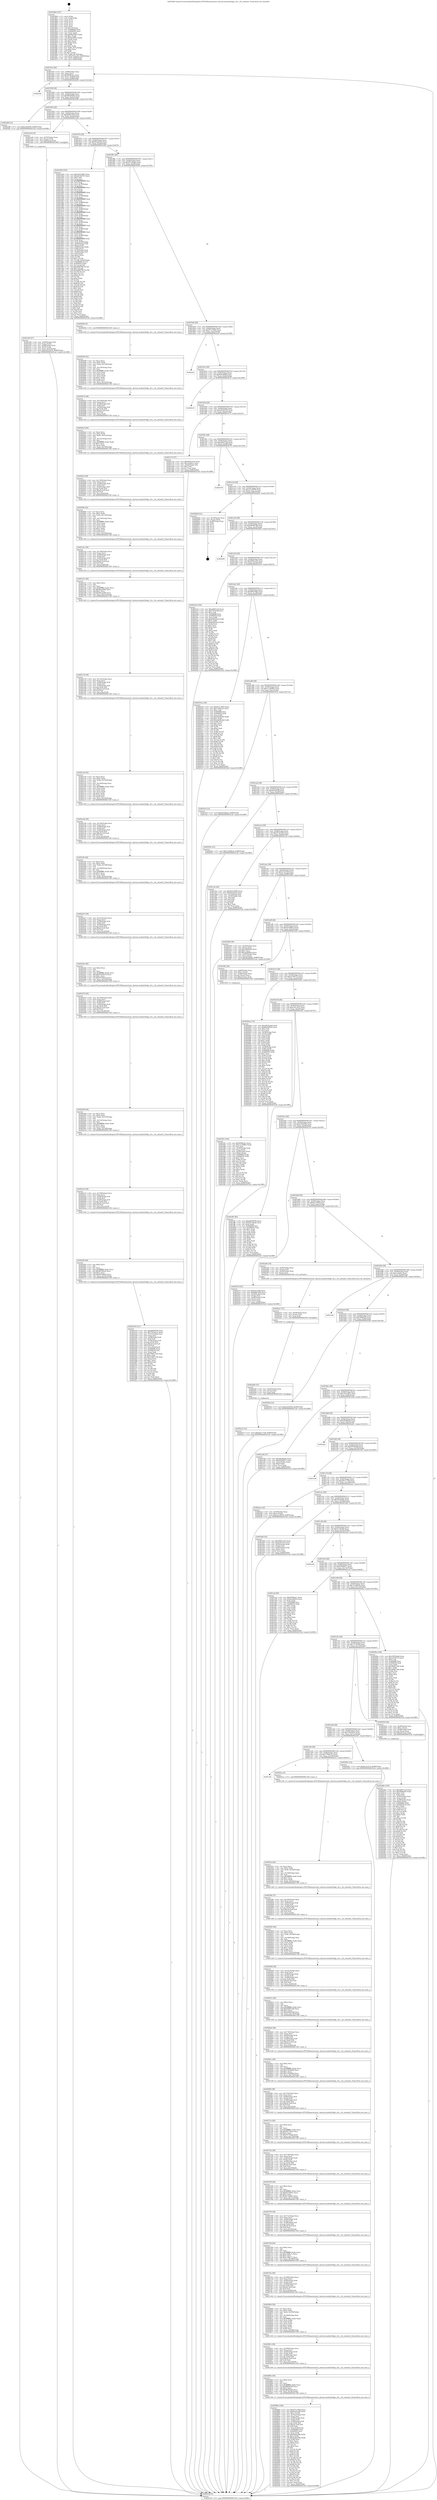digraph "0x4018b0" {
  label = "0x4018b0 (/mnt/c/Users/mathe/Desktop/tcc/POCII/binaries/extr_darwin-xnubsdvfskpi_vfs.c_vfs_setioattr_Final-ollvm.out::main(0))"
  labelloc = "t"
  node[shape=record]

  Entry [label="",width=0.3,height=0.3,shape=circle,fillcolor=black,style=filled]
  "0x40191b" [label="{
     0x40191b [29]\l
     | [instrs]\l
     &nbsp;&nbsp;0x40191b \<+3\>: mov -0x80(%rbp),%eax\l
     &nbsp;&nbsp;0x40191e \<+2\>: mov %eax,%ecx\l
     &nbsp;&nbsp;0x401920 \<+6\>: sub $0x8298cbcc,%ecx\l
     &nbsp;&nbsp;0x401926 \<+6\>: mov %eax,-0x94(%rbp)\l
     &nbsp;&nbsp;0x40192c \<+6\>: mov %ecx,-0x98(%rbp)\l
     &nbsp;&nbsp;0x401932 \<+6\>: je 0000000000402b5b \<main+0x12ab\>\l
  }"]
  "0x402b5b" [label="{
     0x402b5b\l
  }", style=dashed]
  "0x401938" [label="{
     0x401938 [28]\l
     | [instrs]\l
     &nbsp;&nbsp;0x401938 \<+5\>: jmp 000000000040193d \<main+0x8d\>\l
     &nbsp;&nbsp;0x40193d \<+6\>: mov -0x94(%rbp),%eax\l
     &nbsp;&nbsp;0x401943 \<+5\>: sub $0x86450563,%eax\l
     &nbsp;&nbsp;0x401948 \<+6\>: mov %eax,-0x9c(%rbp)\l
     &nbsp;&nbsp;0x40194e \<+6\>: je 0000000000402a88 \<main+0x11d8\>\l
  }"]
  Exit [label="",width=0.3,height=0.3,shape=circle,fillcolor=black,style=filled,peripheries=2]
  "0x402a88" [label="{
     0x402a88 [12]\l
     | [instrs]\l
     &nbsp;&nbsp;0x402a88 \<+7\>: movl $0xecf52959,-0x80(%rbp)\l
     &nbsp;&nbsp;0x402a8f \<+5\>: jmp 00000000004031a6 \<main+0x18f6\>\l
  }"]
  "0x401954" [label="{
     0x401954 [28]\l
     | [instrs]\l
     &nbsp;&nbsp;0x401954 \<+5\>: jmp 0000000000401959 \<main+0xa9\>\l
     &nbsp;&nbsp;0x401959 \<+6\>: mov -0x94(%rbp),%eax\l
     &nbsp;&nbsp;0x40195f \<+5\>: sub $0x8d2b14c6,%eax\l
     &nbsp;&nbsp;0x401964 \<+6\>: mov %eax,-0xa0(%rbp)\l
     &nbsp;&nbsp;0x40196a \<+6\>: je 0000000000401ea9 \<main+0x5f9\>\l
  }"]
  "0x402ac5" [label="{
     0x402ac5 [12]\l
     | [instrs]\l
     &nbsp;&nbsp;0x402ac5 \<+7\>: movl $0x4dc17736,-0x80(%rbp)\l
     &nbsp;&nbsp;0x402acc \<+5\>: jmp 00000000004031a6 \<main+0x18f6\>\l
  }"]
  "0x401ea9" [label="{
     0x401ea9 [16]\l
     | [instrs]\l
     &nbsp;&nbsp;0x401ea9 \<+4\>: mov -0x70(%rbp),%rax\l
     &nbsp;&nbsp;0x401ead \<+3\>: mov (%rax),%rax\l
     &nbsp;&nbsp;0x401eb0 \<+4\>: mov 0x8(%rax),%rdi\l
     &nbsp;&nbsp;0x401eb4 \<+5\>: call 0000000000401060 \<atoi@plt\>\l
     | [calls]\l
     &nbsp;&nbsp;0x401060 \{1\} (unknown)\l
  }"]
  "0x401970" [label="{
     0x401970 [28]\l
     | [instrs]\l
     &nbsp;&nbsp;0x401970 \<+5\>: jmp 0000000000401975 \<main+0xc5\>\l
     &nbsp;&nbsp;0x401975 \<+6\>: mov -0x94(%rbp),%eax\l
     &nbsp;&nbsp;0x40197b \<+5\>: sub $0x92eadc62,%eax\l
     &nbsp;&nbsp;0x401980 \<+6\>: mov %eax,-0xa4(%rbp)\l
     &nbsp;&nbsp;0x401986 \<+6\>: je 0000000000401d26 \<main+0x476\>\l
  }"]
  "0x402ab6" [label="{
     0x402ab6 [15]\l
     | [instrs]\l
     &nbsp;&nbsp;0x402ab6 \<+4\>: mov -0x40(%rbp),%rax\l
     &nbsp;&nbsp;0x402aba \<+3\>: mov (%rax),%rax\l
     &nbsp;&nbsp;0x402abd \<+3\>: mov %rax,%rdi\l
     &nbsp;&nbsp;0x402ac0 \<+5\>: call 0000000000401030 \<free@plt\>\l
     | [calls]\l
     &nbsp;&nbsp;0x401030 \{1\} (unknown)\l
  }"]
  "0x401d26" [label="{
     0x401d26 [333]\l
     | [instrs]\l
     &nbsp;&nbsp;0x401d26 \<+5\>: mov $0x9a5c9485,%eax\l
     &nbsp;&nbsp;0x401d2b \<+5\>: mov $0xa814b753,%ecx\l
     &nbsp;&nbsp;0x401d30 \<+2\>: mov $0x1,%dl\l
     &nbsp;&nbsp;0x401d32 \<+3\>: mov %rsp,%rsi\l
     &nbsp;&nbsp;0x401d35 \<+4\>: add $0xfffffffffffffff0,%rsi\l
     &nbsp;&nbsp;0x401d39 \<+3\>: mov %rsi,%rsp\l
     &nbsp;&nbsp;0x401d3c \<+4\>: mov %rsi,-0x78(%rbp)\l
     &nbsp;&nbsp;0x401d40 \<+3\>: mov %rsp,%rsi\l
     &nbsp;&nbsp;0x401d43 \<+4\>: add $0xfffffffffffffff0,%rsi\l
     &nbsp;&nbsp;0x401d47 \<+3\>: mov %rsi,%rsp\l
     &nbsp;&nbsp;0x401d4a \<+3\>: mov %rsp,%rdi\l
     &nbsp;&nbsp;0x401d4d \<+4\>: add $0xfffffffffffffff0,%rdi\l
     &nbsp;&nbsp;0x401d51 \<+3\>: mov %rdi,%rsp\l
     &nbsp;&nbsp;0x401d54 \<+4\>: mov %rdi,-0x70(%rbp)\l
     &nbsp;&nbsp;0x401d58 \<+3\>: mov %rsp,%rdi\l
     &nbsp;&nbsp;0x401d5b \<+4\>: add $0xfffffffffffffff0,%rdi\l
     &nbsp;&nbsp;0x401d5f \<+3\>: mov %rdi,%rsp\l
     &nbsp;&nbsp;0x401d62 \<+4\>: mov %rdi,-0x68(%rbp)\l
     &nbsp;&nbsp;0x401d66 \<+3\>: mov %rsp,%rdi\l
     &nbsp;&nbsp;0x401d69 \<+4\>: add $0xfffffffffffffff0,%rdi\l
     &nbsp;&nbsp;0x401d6d \<+3\>: mov %rdi,%rsp\l
     &nbsp;&nbsp;0x401d70 \<+4\>: mov %rdi,-0x60(%rbp)\l
     &nbsp;&nbsp;0x401d74 \<+3\>: mov %rsp,%rdi\l
     &nbsp;&nbsp;0x401d77 \<+4\>: add $0xfffffffffffffff0,%rdi\l
     &nbsp;&nbsp;0x401d7b \<+3\>: mov %rdi,%rsp\l
     &nbsp;&nbsp;0x401d7e \<+4\>: mov %rdi,-0x58(%rbp)\l
     &nbsp;&nbsp;0x401d82 \<+3\>: mov %rsp,%rdi\l
     &nbsp;&nbsp;0x401d85 \<+4\>: add $0xfffffffffffffff0,%rdi\l
     &nbsp;&nbsp;0x401d89 \<+3\>: mov %rdi,%rsp\l
     &nbsp;&nbsp;0x401d8c \<+4\>: mov %rdi,-0x50(%rbp)\l
     &nbsp;&nbsp;0x401d90 \<+3\>: mov %rsp,%rdi\l
     &nbsp;&nbsp;0x401d93 \<+4\>: add $0xfffffffffffffff0,%rdi\l
     &nbsp;&nbsp;0x401d97 \<+3\>: mov %rdi,%rsp\l
     &nbsp;&nbsp;0x401d9a \<+4\>: mov %rdi,-0x48(%rbp)\l
     &nbsp;&nbsp;0x401d9e \<+3\>: mov %rsp,%rdi\l
     &nbsp;&nbsp;0x401da1 \<+4\>: add $0xfffffffffffffff0,%rdi\l
     &nbsp;&nbsp;0x401da5 \<+3\>: mov %rdi,%rsp\l
     &nbsp;&nbsp;0x401da8 \<+4\>: mov %rdi,-0x40(%rbp)\l
     &nbsp;&nbsp;0x401dac \<+3\>: mov %rsp,%rdi\l
     &nbsp;&nbsp;0x401daf \<+4\>: add $0xfffffffffffffff0,%rdi\l
     &nbsp;&nbsp;0x401db3 \<+3\>: mov %rdi,%rsp\l
     &nbsp;&nbsp;0x401db6 \<+4\>: mov %rdi,-0x38(%rbp)\l
     &nbsp;&nbsp;0x401dba \<+4\>: mov -0x78(%rbp),%rdi\l
     &nbsp;&nbsp;0x401dbe \<+6\>: movl $0x0,(%rdi)\l
     &nbsp;&nbsp;0x401dc4 \<+7\>: mov -0x84(%rbp),%r8d\l
     &nbsp;&nbsp;0x401dcb \<+3\>: mov %r8d,(%rsi)\l
     &nbsp;&nbsp;0x401dce \<+4\>: mov -0x70(%rbp),%rdi\l
     &nbsp;&nbsp;0x401dd2 \<+7\>: mov -0x90(%rbp),%r9\l
     &nbsp;&nbsp;0x401dd9 \<+3\>: mov %r9,(%rdi)\l
     &nbsp;&nbsp;0x401ddc \<+3\>: cmpl $0x2,(%rsi)\l
     &nbsp;&nbsp;0x401ddf \<+4\>: setne %r10b\l
     &nbsp;&nbsp;0x401de3 \<+4\>: and $0x1,%r10b\l
     &nbsp;&nbsp;0x401de7 \<+4\>: mov %r10b,-0x2d(%rbp)\l
     &nbsp;&nbsp;0x401deb \<+8\>: mov 0x406068,%r11d\l
     &nbsp;&nbsp;0x401df3 \<+7\>: mov 0x406054,%ebx\l
     &nbsp;&nbsp;0x401dfa \<+3\>: mov %r11d,%r14d\l
     &nbsp;&nbsp;0x401dfd \<+7\>: sub $0xafb8f784,%r14d\l
     &nbsp;&nbsp;0x401e04 \<+4\>: sub $0x1,%r14d\l
     &nbsp;&nbsp;0x401e08 \<+7\>: add $0xafb8f784,%r14d\l
     &nbsp;&nbsp;0x401e0f \<+4\>: imul %r14d,%r11d\l
     &nbsp;&nbsp;0x401e13 \<+4\>: and $0x1,%r11d\l
     &nbsp;&nbsp;0x401e17 \<+4\>: cmp $0x0,%r11d\l
     &nbsp;&nbsp;0x401e1b \<+4\>: sete %r10b\l
     &nbsp;&nbsp;0x401e1f \<+3\>: cmp $0xa,%ebx\l
     &nbsp;&nbsp;0x401e22 \<+4\>: setl %r15b\l
     &nbsp;&nbsp;0x401e26 \<+3\>: mov %r10b,%r12b\l
     &nbsp;&nbsp;0x401e29 \<+4\>: xor $0xff,%r12b\l
     &nbsp;&nbsp;0x401e2d \<+3\>: mov %r15b,%r13b\l
     &nbsp;&nbsp;0x401e30 \<+4\>: xor $0xff,%r13b\l
     &nbsp;&nbsp;0x401e34 \<+3\>: xor $0x1,%dl\l
     &nbsp;&nbsp;0x401e37 \<+3\>: mov %r12b,%sil\l
     &nbsp;&nbsp;0x401e3a \<+4\>: and $0xff,%sil\l
     &nbsp;&nbsp;0x401e3e \<+3\>: and %dl,%r10b\l
     &nbsp;&nbsp;0x401e41 \<+3\>: mov %r13b,%dil\l
     &nbsp;&nbsp;0x401e44 \<+4\>: and $0xff,%dil\l
     &nbsp;&nbsp;0x401e48 \<+3\>: and %dl,%r15b\l
     &nbsp;&nbsp;0x401e4b \<+3\>: or %r10b,%sil\l
     &nbsp;&nbsp;0x401e4e \<+3\>: or %r15b,%dil\l
     &nbsp;&nbsp;0x401e51 \<+3\>: xor %dil,%sil\l
     &nbsp;&nbsp;0x401e54 \<+3\>: or %r13b,%r12b\l
     &nbsp;&nbsp;0x401e57 \<+4\>: xor $0xff,%r12b\l
     &nbsp;&nbsp;0x401e5b \<+3\>: or $0x1,%dl\l
     &nbsp;&nbsp;0x401e5e \<+3\>: and %dl,%r12b\l
     &nbsp;&nbsp;0x401e61 \<+3\>: or %r12b,%sil\l
     &nbsp;&nbsp;0x401e64 \<+4\>: test $0x1,%sil\l
     &nbsp;&nbsp;0x401e68 \<+3\>: cmovne %ecx,%eax\l
     &nbsp;&nbsp;0x401e6b \<+3\>: mov %eax,-0x80(%rbp)\l
     &nbsp;&nbsp;0x401e6e \<+5\>: jmp 00000000004031a6 \<main+0x18f6\>\l
  }"]
  "0x40198c" [label="{
     0x40198c [28]\l
     | [instrs]\l
     &nbsp;&nbsp;0x40198c \<+5\>: jmp 0000000000401991 \<main+0xe1\>\l
     &nbsp;&nbsp;0x401991 \<+6\>: mov -0x94(%rbp),%eax\l
     &nbsp;&nbsp;0x401997 \<+5\>: sub $0x951c8bd3,%eax\l
     &nbsp;&nbsp;0x40199c \<+6\>: mov %eax,-0xa8(%rbp)\l
     &nbsp;&nbsp;0x4019a2 \<+6\>: je 0000000000402044 \<main+0x794\>\l
  }"]
  "0x402aa7" [label="{
     0x402aa7 [15]\l
     | [instrs]\l
     &nbsp;&nbsp;0x402aa7 \<+4\>: mov -0x58(%rbp),%rax\l
     &nbsp;&nbsp;0x402aab \<+3\>: mov (%rax),%rax\l
     &nbsp;&nbsp;0x402aae \<+3\>: mov %rax,%rdi\l
     &nbsp;&nbsp;0x402ab1 \<+5\>: call 0000000000401030 \<free@plt\>\l
     | [calls]\l
     &nbsp;&nbsp;0x401030 \{1\} (unknown)\l
  }"]
  "0x402044" [label="{
     0x402044 [5]\l
     | [instrs]\l
     &nbsp;&nbsp;0x402044 \<+5\>: call 0000000000401160 \<next_i\>\l
     | [calls]\l
     &nbsp;&nbsp;0x401160 \{1\} (/mnt/c/Users/mathe/Desktop/tcc/POCII/binaries/extr_darwin-xnubsdvfskpi_vfs.c_vfs_setioattr_Final-ollvm.out::next_i)\l
  }"]
  "0x4019a8" [label="{
     0x4019a8 [28]\l
     | [instrs]\l
     &nbsp;&nbsp;0x4019a8 \<+5\>: jmp 00000000004019ad \<main+0xfd\>\l
     &nbsp;&nbsp;0x4019ad \<+6\>: mov -0x94(%rbp),%eax\l
     &nbsp;&nbsp;0x4019b3 \<+5\>: sub $0x971c76d3,%eax\l
     &nbsp;&nbsp;0x4019b8 \<+6\>: mov %eax,-0xac(%rbp)\l
     &nbsp;&nbsp;0x4019be \<+6\>: je 0000000000402eaf \<main+0x15ff\>\l
  }"]
  "0x40288a" [label="{
     0x40288a [180]\l
     | [instrs]\l
     &nbsp;&nbsp;0x40288a \<+5\>: mov $0x971c76d3,%ecx\l
     &nbsp;&nbsp;0x40288f \<+5\>: mov $0xd432234f,%edx\l
     &nbsp;&nbsp;0x402894 \<+3\>: mov $0x1,%r10b\l
     &nbsp;&nbsp;0x402897 \<+6\>: mov -0x18c(%rbp),%esi\l
     &nbsp;&nbsp;0x40289d \<+3\>: imul %eax,%esi\l
     &nbsp;&nbsp;0x4028a0 \<+4\>: mov -0x40(%rbp),%rdi\l
     &nbsp;&nbsp;0x4028a4 \<+3\>: mov (%rdi),%rdi\l
     &nbsp;&nbsp;0x4028a7 \<+4\>: mov -0x38(%rbp),%r8\l
     &nbsp;&nbsp;0x4028ab \<+3\>: movslq (%r8),%r8\l
     &nbsp;&nbsp;0x4028ae \<+4\>: imul $0x24,%r8,%r8\l
     &nbsp;&nbsp;0x4028b2 \<+3\>: add %r8,%rdi\l
     &nbsp;&nbsp;0x4028b5 \<+3\>: mov %esi,0x20(%rdi)\l
     &nbsp;&nbsp;0x4028b8 \<+7\>: mov 0x406068,%eax\l
     &nbsp;&nbsp;0x4028bf \<+7\>: mov 0x406054,%esi\l
     &nbsp;&nbsp;0x4028c6 \<+3\>: mov %eax,%r9d\l
     &nbsp;&nbsp;0x4028c9 \<+7\>: add $0x9a64a38b,%r9d\l
     &nbsp;&nbsp;0x4028d0 \<+4\>: sub $0x1,%r9d\l
     &nbsp;&nbsp;0x4028d4 \<+7\>: sub $0x9a64a38b,%r9d\l
     &nbsp;&nbsp;0x4028db \<+4\>: imul %r9d,%eax\l
     &nbsp;&nbsp;0x4028df \<+3\>: and $0x1,%eax\l
     &nbsp;&nbsp;0x4028e2 \<+3\>: cmp $0x0,%eax\l
     &nbsp;&nbsp;0x4028e5 \<+4\>: sete %r11b\l
     &nbsp;&nbsp;0x4028e9 \<+3\>: cmp $0xa,%esi\l
     &nbsp;&nbsp;0x4028ec \<+3\>: setl %bl\l
     &nbsp;&nbsp;0x4028ef \<+3\>: mov %r11b,%r14b\l
     &nbsp;&nbsp;0x4028f2 \<+4\>: xor $0xff,%r14b\l
     &nbsp;&nbsp;0x4028f6 \<+3\>: mov %bl,%r15b\l
     &nbsp;&nbsp;0x4028f9 \<+4\>: xor $0xff,%r15b\l
     &nbsp;&nbsp;0x4028fd \<+4\>: xor $0x1,%r10b\l
     &nbsp;&nbsp;0x402901 \<+3\>: mov %r14b,%r12b\l
     &nbsp;&nbsp;0x402904 \<+4\>: and $0xff,%r12b\l
     &nbsp;&nbsp;0x402908 \<+3\>: and %r10b,%r11b\l
     &nbsp;&nbsp;0x40290b \<+3\>: mov %r15b,%r13b\l
     &nbsp;&nbsp;0x40290e \<+4\>: and $0xff,%r13b\l
     &nbsp;&nbsp;0x402912 \<+3\>: and %r10b,%bl\l
     &nbsp;&nbsp;0x402915 \<+3\>: or %r11b,%r12b\l
     &nbsp;&nbsp;0x402918 \<+3\>: or %bl,%r13b\l
     &nbsp;&nbsp;0x40291b \<+3\>: xor %r13b,%r12b\l
     &nbsp;&nbsp;0x40291e \<+3\>: or %r15b,%r14b\l
     &nbsp;&nbsp;0x402921 \<+4\>: xor $0xff,%r14b\l
     &nbsp;&nbsp;0x402925 \<+4\>: or $0x1,%r10b\l
     &nbsp;&nbsp;0x402929 \<+3\>: and %r10b,%r14b\l
     &nbsp;&nbsp;0x40292c \<+3\>: or %r14b,%r12b\l
     &nbsp;&nbsp;0x40292f \<+4\>: test $0x1,%r12b\l
     &nbsp;&nbsp;0x402933 \<+3\>: cmovne %edx,%ecx\l
     &nbsp;&nbsp;0x402936 \<+3\>: mov %ecx,-0x80(%rbp)\l
     &nbsp;&nbsp;0x402939 \<+5\>: jmp 00000000004031a6 \<main+0x18f6\>\l
  }"]
  "0x402eaf" [label="{
     0x402eaf\l
  }", style=dashed]
  "0x4019c4" [label="{
     0x4019c4 [28]\l
     | [instrs]\l
     &nbsp;&nbsp;0x4019c4 \<+5\>: jmp 00000000004019c9 \<main+0x119\>\l
     &nbsp;&nbsp;0x4019c9 \<+6\>: mov -0x94(%rbp),%eax\l
     &nbsp;&nbsp;0x4019cf \<+5\>: sub $0x9a5c9485,%eax\l
     &nbsp;&nbsp;0x4019d4 \<+6\>: mov %eax,-0xb0(%rbp)\l
     &nbsp;&nbsp;0x4019da \<+6\>: je 0000000000402b19 \<main+0x1269\>\l
  }"]
  "0x402862" [label="{
     0x402862 [40]\l
     | [instrs]\l
     &nbsp;&nbsp;0x402862 \<+5\>: mov $0x2,%ecx\l
     &nbsp;&nbsp;0x402867 \<+1\>: cltd\l
     &nbsp;&nbsp;0x402868 \<+2\>: idiv %ecx\l
     &nbsp;&nbsp;0x40286a \<+6\>: imul $0xfffffffe,%edx,%ecx\l
     &nbsp;&nbsp;0x402870 \<+6\>: sub $0xffb5bd38,%ecx\l
     &nbsp;&nbsp;0x402876 \<+3\>: add $0x1,%ecx\l
     &nbsp;&nbsp;0x402879 \<+6\>: add $0xffb5bd38,%ecx\l
     &nbsp;&nbsp;0x40287f \<+6\>: mov %ecx,-0x18c(%rbp)\l
     &nbsp;&nbsp;0x402885 \<+5\>: call 0000000000401160 \<next_i\>\l
     | [calls]\l
     &nbsp;&nbsp;0x401160 \{1\} (/mnt/c/Users/mathe/Desktop/tcc/POCII/binaries/extr_darwin-xnubsdvfskpi_vfs.c_vfs_setioattr_Final-ollvm.out::next_i)\l
  }"]
  "0x402b19" [label="{
     0x402b19\l
  }", style=dashed]
  "0x4019e0" [label="{
     0x4019e0 [28]\l
     | [instrs]\l
     &nbsp;&nbsp;0x4019e0 \<+5\>: jmp 00000000004019e5 \<main+0x135\>\l
     &nbsp;&nbsp;0x4019e5 \<+6\>: mov -0x94(%rbp),%eax\l
     &nbsp;&nbsp;0x4019eb \<+5\>: sub $0xa814b753,%eax\l
     &nbsp;&nbsp;0x4019f0 \<+6\>: mov %eax,-0xb4(%rbp)\l
     &nbsp;&nbsp;0x4019f6 \<+6\>: je 0000000000401e73 \<main+0x5c3\>\l
  }"]
  "0x40283c" [label="{
     0x40283c [38]\l
     | [instrs]\l
     &nbsp;&nbsp;0x40283c \<+6\>: mov -0x188(%rbp),%ecx\l
     &nbsp;&nbsp;0x402842 \<+3\>: imul %eax,%ecx\l
     &nbsp;&nbsp;0x402845 \<+4\>: mov -0x40(%rbp),%rdi\l
     &nbsp;&nbsp;0x402849 \<+3\>: mov (%rdi),%rdi\l
     &nbsp;&nbsp;0x40284c \<+4\>: mov -0x38(%rbp),%r8\l
     &nbsp;&nbsp;0x402850 \<+3\>: movslq (%r8),%r8\l
     &nbsp;&nbsp;0x402853 \<+4\>: imul $0x24,%r8,%r8\l
     &nbsp;&nbsp;0x402857 \<+3\>: add %r8,%rdi\l
     &nbsp;&nbsp;0x40285a \<+3\>: mov %ecx,0x1c(%rdi)\l
     &nbsp;&nbsp;0x40285d \<+5\>: call 0000000000401160 \<next_i\>\l
     | [calls]\l
     &nbsp;&nbsp;0x401160 \{1\} (/mnt/c/Users/mathe/Desktop/tcc/POCII/binaries/extr_darwin-xnubsdvfskpi_vfs.c_vfs_setioattr_Final-ollvm.out::next_i)\l
  }"]
  "0x401e73" [label="{
     0x401e73 [27]\l
     | [instrs]\l
     &nbsp;&nbsp;0x401e73 \<+5\>: mov $0x8d2b14c6,%eax\l
     &nbsp;&nbsp;0x401e78 \<+5\>: mov $0x1aeb9cc,%ecx\l
     &nbsp;&nbsp;0x401e7d \<+3\>: mov -0x2d(%rbp),%dl\l
     &nbsp;&nbsp;0x401e80 \<+3\>: test $0x1,%dl\l
     &nbsp;&nbsp;0x401e83 \<+3\>: cmovne %ecx,%eax\l
     &nbsp;&nbsp;0x401e86 \<+3\>: mov %eax,-0x80(%rbp)\l
     &nbsp;&nbsp;0x401e89 \<+5\>: jmp 00000000004031a6 \<main+0x18f6\>\l
  }"]
  "0x4019fc" [label="{
     0x4019fc [28]\l
     | [instrs]\l
     &nbsp;&nbsp;0x4019fc \<+5\>: jmp 0000000000401a01 \<main+0x151\>\l
     &nbsp;&nbsp;0x401a01 \<+6\>: mov -0x94(%rbp),%eax\l
     &nbsp;&nbsp;0x401a07 \<+5\>: sub $0xa8457ca0,%eax\l
     &nbsp;&nbsp;0x401a0c \<+6\>: mov %eax,-0xb8(%rbp)\l
     &nbsp;&nbsp;0x401a12 \<+6\>: je 0000000000402e78 \<main+0x15c8\>\l
  }"]
  "0x402804" [label="{
     0x402804 [56]\l
     | [instrs]\l
     &nbsp;&nbsp;0x402804 \<+2\>: xor %ecx,%ecx\l
     &nbsp;&nbsp;0x402806 \<+5\>: mov $0x2,%edx\l
     &nbsp;&nbsp;0x40280b \<+6\>: mov %edx,-0x184(%rbp)\l
     &nbsp;&nbsp;0x402811 \<+1\>: cltd\l
     &nbsp;&nbsp;0x402812 \<+6\>: mov -0x184(%rbp),%esi\l
     &nbsp;&nbsp;0x402818 \<+2\>: idiv %esi\l
     &nbsp;&nbsp;0x40281a \<+6\>: imul $0xfffffffe,%edx,%edx\l
     &nbsp;&nbsp;0x402820 \<+3\>: mov %ecx,%r9d\l
     &nbsp;&nbsp;0x402823 \<+3\>: sub %edx,%r9d\l
     &nbsp;&nbsp;0x402826 \<+2\>: mov %ecx,%edx\l
     &nbsp;&nbsp;0x402828 \<+3\>: sub $0x1,%edx\l
     &nbsp;&nbsp;0x40282b \<+3\>: add %edx,%r9d\l
     &nbsp;&nbsp;0x40282e \<+3\>: sub %r9d,%ecx\l
     &nbsp;&nbsp;0x402831 \<+6\>: mov %ecx,-0x188(%rbp)\l
     &nbsp;&nbsp;0x402837 \<+5\>: call 0000000000401160 \<next_i\>\l
     | [calls]\l
     &nbsp;&nbsp;0x401160 \{1\} (/mnt/c/Users/mathe/Desktop/tcc/POCII/binaries/extr_darwin-xnubsdvfskpi_vfs.c_vfs_setioattr_Final-ollvm.out::next_i)\l
  }"]
  "0x402e78" [label="{
     0x402e78\l
  }", style=dashed]
  "0x401a18" [label="{
     0x401a18 [28]\l
     | [instrs]\l
     &nbsp;&nbsp;0x401a18 \<+5\>: jmp 0000000000401a1d \<main+0x16d\>\l
     &nbsp;&nbsp;0x401a1d \<+6\>: mov -0x94(%rbp),%eax\l
     &nbsp;&nbsp;0x401a23 \<+5\>: sub $0xaa1c9578,%eax\l
     &nbsp;&nbsp;0x401a28 \<+6\>: mov %eax,-0xbc(%rbp)\l
     &nbsp;&nbsp;0x401a2e \<+6\>: je 0000000000402b04 \<main+0x1254\>\l
  }"]
  "0x4027de" [label="{
     0x4027de [38]\l
     | [instrs]\l
     &nbsp;&nbsp;0x4027de \<+6\>: mov -0x180(%rbp),%ecx\l
     &nbsp;&nbsp;0x4027e4 \<+3\>: imul %eax,%ecx\l
     &nbsp;&nbsp;0x4027e7 \<+4\>: mov -0x40(%rbp),%rdi\l
     &nbsp;&nbsp;0x4027eb \<+3\>: mov (%rdi),%rdi\l
     &nbsp;&nbsp;0x4027ee \<+4\>: mov -0x38(%rbp),%r8\l
     &nbsp;&nbsp;0x4027f2 \<+3\>: movslq (%r8),%r8\l
     &nbsp;&nbsp;0x4027f5 \<+4\>: imul $0x24,%r8,%r8\l
     &nbsp;&nbsp;0x4027f9 \<+3\>: add %r8,%rdi\l
     &nbsp;&nbsp;0x4027fc \<+3\>: mov %ecx,0x18(%rdi)\l
     &nbsp;&nbsp;0x4027ff \<+5\>: call 0000000000401160 \<next_i\>\l
     | [calls]\l
     &nbsp;&nbsp;0x401160 \{1\} (/mnt/c/Users/mathe/Desktop/tcc/POCII/binaries/extr_darwin-xnubsdvfskpi_vfs.c_vfs_setioattr_Final-ollvm.out::next_i)\l
  }"]
  "0x402b04" [label="{
     0x402b04 [21]\l
     | [instrs]\l
     &nbsp;&nbsp;0x402b04 \<+4\>: mov -0x78(%rbp),%rax\l
     &nbsp;&nbsp;0x402b08 \<+2\>: mov (%rax),%eax\l
     &nbsp;&nbsp;0x402b0a \<+4\>: lea -0x28(%rbp),%rsp\l
     &nbsp;&nbsp;0x402b0e \<+1\>: pop %rbx\l
     &nbsp;&nbsp;0x402b0f \<+2\>: pop %r12\l
     &nbsp;&nbsp;0x402b11 \<+2\>: pop %r13\l
     &nbsp;&nbsp;0x402b13 \<+2\>: pop %r14\l
     &nbsp;&nbsp;0x402b15 \<+2\>: pop %r15\l
     &nbsp;&nbsp;0x402b17 \<+1\>: pop %rbp\l
     &nbsp;&nbsp;0x402b18 \<+1\>: ret\l
  }"]
  "0x401a34" [label="{
     0x401a34 [28]\l
     | [instrs]\l
     &nbsp;&nbsp;0x401a34 \<+5\>: jmp 0000000000401a39 \<main+0x189\>\l
     &nbsp;&nbsp;0x401a39 \<+6\>: mov -0x94(%rbp),%eax\l
     &nbsp;&nbsp;0x401a3f \<+5\>: sub $0xb6009766,%eax\l
     &nbsp;&nbsp;0x401a44 \<+6\>: mov %eax,-0xc0(%rbp)\l
     &nbsp;&nbsp;0x401a4a \<+6\>: je 0000000000402b92 \<main+0x12e2\>\l
  }"]
  "0x4027b6" [label="{
     0x4027b6 [40]\l
     | [instrs]\l
     &nbsp;&nbsp;0x4027b6 \<+5\>: mov $0x2,%ecx\l
     &nbsp;&nbsp;0x4027bb \<+1\>: cltd\l
     &nbsp;&nbsp;0x4027bc \<+2\>: idiv %ecx\l
     &nbsp;&nbsp;0x4027be \<+6\>: imul $0xfffffffe,%edx,%ecx\l
     &nbsp;&nbsp;0x4027c4 \<+6\>: sub $0xc1fdbc7c,%ecx\l
     &nbsp;&nbsp;0x4027ca \<+3\>: add $0x1,%ecx\l
     &nbsp;&nbsp;0x4027cd \<+6\>: add $0xc1fdbc7c,%ecx\l
     &nbsp;&nbsp;0x4027d3 \<+6\>: mov %ecx,-0x180(%rbp)\l
     &nbsp;&nbsp;0x4027d9 \<+5\>: call 0000000000401160 \<next_i\>\l
     | [calls]\l
     &nbsp;&nbsp;0x401160 \{1\} (/mnt/c/Users/mathe/Desktop/tcc/POCII/binaries/extr_darwin-xnubsdvfskpi_vfs.c_vfs_setioattr_Final-ollvm.out::next_i)\l
  }"]
  "0x402b92" [label="{
     0x402b92\l
  }", style=dashed]
  "0x401a50" [label="{
     0x401a50 [28]\l
     | [instrs]\l
     &nbsp;&nbsp;0x401a50 \<+5\>: jmp 0000000000401a55 \<main+0x1a5\>\l
     &nbsp;&nbsp;0x401a55 \<+6\>: mov -0x94(%rbp),%eax\l
     &nbsp;&nbsp;0x401a5b \<+5\>: sub $0xb895ca25,%eax\l
     &nbsp;&nbsp;0x401a60 \<+6\>: mov %eax,-0xc4(%rbp)\l
     &nbsp;&nbsp;0x401a66 \<+6\>: je 00000000004023c4 \<main+0xb14\>\l
  }"]
  "0x402790" [label="{
     0x402790 [38]\l
     | [instrs]\l
     &nbsp;&nbsp;0x402790 \<+6\>: mov -0x17c(%rbp),%ecx\l
     &nbsp;&nbsp;0x402796 \<+3\>: imul %eax,%ecx\l
     &nbsp;&nbsp;0x402799 \<+4\>: mov -0x40(%rbp),%rdi\l
     &nbsp;&nbsp;0x40279d \<+3\>: mov (%rdi),%rdi\l
     &nbsp;&nbsp;0x4027a0 \<+4\>: mov -0x38(%rbp),%r8\l
     &nbsp;&nbsp;0x4027a4 \<+3\>: movslq (%r8),%r8\l
     &nbsp;&nbsp;0x4027a7 \<+4\>: imul $0x24,%r8,%r8\l
     &nbsp;&nbsp;0x4027ab \<+3\>: add %r8,%rdi\l
     &nbsp;&nbsp;0x4027ae \<+3\>: mov %ecx,0x14(%rdi)\l
     &nbsp;&nbsp;0x4027b1 \<+5\>: call 0000000000401160 \<next_i\>\l
     | [calls]\l
     &nbsp;&nbsp;0x401160 \{1\} (/mnt/c/Users/mathe/Desktop/tcc/POCII/binaries/extr_darwin-xnubsdvfskpi_vfs.c_vfs_setioattr_Final-ollvm.out::next_i)\l
  }"]
  "0x4023c4" [label="{
     0x4023c4 [144]\l
     | [instrs]\l
     &nbsp;&nbsp;0x4023c4 \<+5\>: mov $0xa8457ca0,%eax\l
     &nbsp;&nbsp;0x4023c9 \<+5\>: mov $0x7475f16f,%ecx\l
     &nbsp;&nbsp;0x4023ce \<+2\>: mov $0x1,%dl\l
     &nbsp;&nbsp;0x4023d0 \<+7\>: mov 0x406068,%esi\l
     &nbsp;&nbsp;0x4023d7 \<+7\>: mov 0x406054,%edi\l
     &nbsp;&nbsp;0x4023de \<+3\>: mov %esi,%r8d\l
     &nbsp;&nbsp;0x4023e1 \<+7\>: add $0x6565d2a3,%r8d\l
     &nbsp;&nbsp;0x4023e8 \<+4\>: sub $0x1,%r8d\l
     &nbsp;&nbsp;0x4023ec \<+7\>: sub $0x6565d2a3,%r8d\l
     &nbsp;&nbsp;0x4023f3 \<+4\>: imul %r8d,%esi\l
     &nbsp;&nbsp;0x4023f7 \<+3\>: and $0x1,%esi\l
     &nbsp;&nbsp;0x4023fa \<+3\>: cmp $0x0,%esi\l
     &nbsp;&nbsp;0x4023fd \<+4\>: sete %r9b\l
     &nbsp;&nbsp;0x402401 \<+3\>: cmp $0xa,%edi\l
     &nbsp;&nbsp;0x402404 \<+4\>: setl %r10b\l
     &nbsp;&nbsp;0x402408 \<+3\>: mov %r9b,%r11b\l
     &nbsp;&nbsp;0x40240b \<+4\>: xor $0xff,%r11b\l
     &nbsp;&nbsp;0x40240f \<+3\>: mov %r10b,%bl\l
     &nbsp;&nbsp;0x402412 \<+3\>: xor $0xff,%bl\l
     &nbsp;&nbsp;0x402415 \<+3\>: xor $0x1,%dl\l
     &nbsp;&nbsp;0x402418 \<+3\>: mov %r11b,%r14b\l
     &nbsp;&nbsp;0x40241b \<+4\>: and $0xff,%r14b\l
     &nbsp;&nbsp;0x40241f \<+3\>: and %dl,%r9b\l
     &nbsp;&nbsp;0x402422 \<+3\>: mov %bl,%r15b\l
     &nbsp;&nbsp;0x402425 \<+4\>: and $0xff,%r15b\l
     &nbsp;&nbsp;0x402429 \<+3\>: and %dl,%r10b\l
     &nbsp;&nbsp;0x40242c \<+3\>: or %r9b,%r14b\l
     &nbsp;&nbsp;0x40242f \<+3\>: or %r10b,%r15b\l
     &nbsp;&nbsp;0x402432 \<+3\>: xor %r15b,%r14b\l
     &nbsp;&nbsp;0x402435 \<+3\>: or %bl,%r11b\l
     &nbsp;&nbsp;0x402438 \<+4\>: xor $0xff,%r11b\l
     &nbsp;&nbsp;0x40243c \<+3\>: or $0x1,%dl\l
     &nbsp;&nbsp;0x40243f \<+3\>: and %dl,%r11b\l
     &nbsp;&nbsp;0x402442 \<+3\>: or %r11b,%r14b\l
     &nbsp;&nbsp;0x402445 \<+4\>: test $0x1,%r14b\l
     &nbsp;&nbsp;0x402449 \<+3\>: cmovne %ecx,%eax\l
     &nbsp;&nbsp;0x40244c \<+3\>: mov %eax,-0x80(%rbp)\l
     &nbsp;&nbsp;0x40244f \<+5\>: jmp 00000000004031a6 \<main+0x18f6\>\l
  }"]
  "0x401a6c" [label="{
     0x401a6c [28]\l
     | [instrs]\l
     &nbsp;&nbsp;0x401a6c \<+5\>: jmp 0000000000401a71 \<main+0x1c1\>\l
     &nbsp;&nbsp;0x401a71 \<+6\>: mov -0x94(%rbp),%eax\l
     &nbsp;&nbsp;0x401a77 \<+5\>: sub $0xbf60746d,%eax\l
     &nbsp;&nbsp;0x401a7c \<+6\>: mov %eax,-0xc8(%rbp)\l
     &nbsp;&nbsp;0x401a82 \<+6\>: je 000000000040253a \<main+0xc8a\>\l
  }"]
  "0x402768" [label="{
     0x402768 [40]\l
     | [instrs]\l
     &nbsp;&nbsp;0x402768 \<+5\>: mov $0x2,%ecx\l
     &nbsp;&nbsp;0x40276d \<+1\>: cltd\l
     &nbsp;&nbsp;0x40276e \<+2\>: idiv %ecx\l
     &nbsp;&nbsp;0x402770 \<+6\>: imul $0xfffffffe,%edx,%ecx\l
     &nbsp;&nbsp;0x402776 \<+6\>: sub $0x6e7e665c,%ecx\l
     &nbsp;&nbsp;0x40277c \<+3\>: add $0x1,%ecx\l
     &nbsp;&nbsp;0x40277f \<+6\>: add $0x6e7e665c,%ecx\l
     &nbsp;&nbsp;0x402785 \<+6\>: mov %ecx,-0x17c(%rbp)\l
     &nbsp;&nbsp;0x40278b \<+5\>: call 0000000000401160 \<next_i\>\l
     | [calls]\l
     &nbsp;&nbsp;0x401160 \{1\} (/mnt/c/Users/mathe/Desktop/tcc/POCII/binaries/extr_darwin-xnubsdvfskpi_vfs.c_vfs_setioattr_Final-ollvm.out::next_i)\l
  }"]
  "0x40253a" [label="{
     0x40253a [144]\l
     | [instrs]\l
     &nbsp;&nbsp;0x40253a \<+5\>: mov $0x971c76d3,%eax\l
     &nbsp;&nbsp;0x40253f \<+5\>: mov $0x77993c5c,%ecx\l
     &nbsp;&nbsp;0x402544 \<+2\>: mov $0x1,%dl\l
     &nbsp;&nbsp;0x402546 \<+7\>: mov 0x406068,%esi\l
     &nbsp;&nbsp;0x40254d \<+7\>: mov 0x406054,%edi\l
     &nbsp;&nbsp;0x402554 \<+3\>: mov %esi,%r8d\l
     &nbsp;&nbsp;0x402557 \<+7\>: sub $0x2d43bc8d,%r8d\l
     &nbsp;&nbsp;0x40255e \<+4\>: sub $0x1,%r8d\l
     &nbsp;&nbsp;0x402562 \<+7\>: add $0x2d43bc8d,%r8d\l
     &nbsp;&nbsp;0x402569 \<+4\>: imul %r8d,%esi\l
     &nbsp;&nbsp;0x40256d \<+3\>: and $0x1,%esi\l
     &nbsp;&nbsp;0x402570 \<+3\>: cmp $0x0,%esi\l
     &nbsp;&nbsp;0x402573 \<+4\>: sete %r9b\l
     &nbsp;&nbsp;0x402577 \<+3\>: cmp $0xa,%edi\l
     &nbsp;&nbsp;0x40257a \<+4\>: setl %r10b\l
     &nbsp;&nbsp;0x40257e \<+3\>: mov %r9b,%r11b\l
     &nbsp;&nbsp;0x402581 \<+4\>: xor $0xff,%r11b\l
     &nbsp;&nbsp;0x402585 \<+3\>: mov %r10b,%bl\l
     &nbsp;&nbsp;0x402588 \<+3\>: xor $0xff,%bl\l
     &nbsp;&nbsp;0x40258b \<+3\>: xor $0x1,%dl\l
     &nbsp;&nbsp;0x40258e \<+3\>: mov %r11b,%r14b\l
     &nbsp;&nbsp;0x402591 \<+4\>: and $0xff,%r14b\l
     &nbsp;&nbsp;0x402595 \<+3\>: and %dl,%r9b\l
     &nbsp;&nbsp;0x402598 \<+3\>: mov %bl,%r15b\l
     &nbsp;&nbsp;0x40259b \<+4\>: and $0xff,%r15b\l
     &nbsp;&nbsp;0x40259f \<+3\>: and %dl,%r10b\l
     &nbsp;&nbsp;0x4025a2 \<+3\>: or %r9b,%r14b\l
     &nbsp;&nbsp;0x4025a5 \<+3\>: or %r10b,%r15b\l
     &nbsp;&nbsp;0x4025a8 \<+3\>: xor %r15b,%r14b\l
     &nbsp;&nbsp;0x4025ab \<+3\>: or %bl,%r11b\l
     &nbsp;&nbsp;0x4025ae \<+4\>: xor $0xff,%r11b\l
     &nbsp;&nbsp;0x4025b2 \<+3\>: or $0x1,%dl\l
     &nbsp;&nbsp;0x4025b5 \<+3\>: and %dl,%r11b\l
     &nbsp;&nbsp;0x4025b8 \<+3\>: or %r11b,%r14b\l
     &nbsp;&nbsp;0x4025bb \<+4\>: test $0x1,%r14b\l
     &nbsp;&nbsp;0x4025bf \<+3\>: cmovne %ecx,%eax\l
     &nbsp;&nbsp;0x4025c2 \<+3\>: mov %eax,-0x80(%rbp)\l
     &nbsp;&nbsp;0x4025c5 \<+5\>: jmp 00000000004031a6 \<main+0x18f6\>\l
  }"]
  "0x401a88" [label="{
     0x401a88 [28]\l
     | [instrs]\l
     &nbsp;&nbsp;0x401a88 \<+5\>: jmp 0000000000401a8d \<main+0x1dd\>\l
     &nbsp;&nbsp;0x401a8d \<+6\>: mov -0x94(%rbp),%eax\l
     &nbsp;&nbsp;0x401a93 \<+5\>: sub $0xc1c208b5,%eax\l
     &nbsp;&nbsp;0x401a98 \<+6\>: mov %eax,-0xcc(%rbp)\l
     &nbsp;&nbsp;0x401a9e \<+6\>: je 0000000000401fc4 \<main+0x714\>\l
  }"]
  "0x402742" [label="{
     0x402742 [38]\l
     | [instrs]\l
     &nbsp;&nbsp;0x402742 \<+6\>: mov -0x178(%rbp),%ecx\l
     &nbsp;&nbsp;0x402748 \<+3\>: imul %eax,%ecx\l
     &nbsp;&nbsp;0x40274b \<+4\>: mov -0x40(%rbp),%rdi\l
     &nbsp;&nbsp;0x40274f \<+3\>: mov (%rdi),%rdi\l
     &nbsp;&nbsp;0x402752 \<+4\>: mov -0x38(%rbp),%r8\l
     &nbsp;&nbsp;0x402756 \<+3\>: movslq (%r8),%r8\l
     &nbsp;&nbsp;0x402759 \<+4\>: imul $0x24,%r8,%r8\l
     &nbsp;&nbsp;0x40275d \<+3\>: add %r8,%rdi\l
     &nbsp;&nbsp;0x402760 \<+3\>: mov %ecx,0x10(%rdi)\l
     &nbsp;&nbsp;0x402763 \<+5\>: call 0000000000401160 \<next_i\>\l
     | [calls]\l
     &nbsp;&nbsp;0x401160 \{1\} (/mnt/c/Users/mathe/Desktop/tcc/POCII/binaries/extr_darwin-xnubsdvfskpi_vfs.c_vfs_setioattr_Final-ollvm.out::next_i)\l
  }"]
  "0x401fc4" [label="{
     0x401fc4 [12]\l
     | [instrs]\l
     &nbsp;&nbsp;0x401fc4 \<+7\>: movl $0x501fdebe,-0x80(%rbp)\l
     &nbsp;&nbsp;0x401fcb \<+5\>: jmp 00000000004031a6 \<main+0x18f6\>\l
  }"]
  "0x401aa4" [label="{
     0x401aa4 [28]\l
     | [instrs]\l
     &nbsp;&nbsp;0x401aa4 \<+5\>: jmp 0000000000401aa9 \<main+0x1f9\>\l
     &nbsp;&nbsp;0x401aa9 \<+6\>: mov -0x94(%rbp),%eax\l
     &nbsp;&nbsp;0x401aaf \<+5\>: sub $0xd432234f,%eax\l
     &nbsp;&nbsp;0x401ab4 \<+6\>: mov %eax,-0xd0(%rbp)\l
     &nbsp;&nbsp;0x401aba \<+6\>: je 000000000040293e \<main+0x108e\>\l
  }"]
  "0x40271a" [label="{
     0x40271a [40]\l
     | [instrs]\l
     &nbsp;&nbsp;0x40271a \<+5\>: mov $0x2,%ecx\l
     &nbsp;&nbsp;0x40271f \<+1\>: cltd\l
     &nbsp;&nbsp;0x402720 \<+2\>: idiv %ecx\l
     &nbsp;&nbsp;0x402722 \<+6\>: imul $0xfffffffe,%edx,%ecx\l
     &nbsp;&nbsp;0x402728 \<+6\>: add $0x5077f2ea,%ecx\l
     &nbsp;&nbsp;0x40272e \<+3\>: add $0x1,%ecx\l
     &nbsp;&nbsp;0x402731 \<+6\>: sub $0x5077f2ea,%ecx\l
     &nbsp;&nbsp;0x402737 \<+6\>: mov %ecx,-0x178(%rbp)\l
     &nbsp;&nbsp;0x40273d \<+5\>: call 0000000000401160 \<next_i\>\l
     | [calls]\l
     &nbsp;&nbsp;0x401160 \{1\} (/mnt/c/Users/mathe/Desktop/tcc/POCII/binaries/extr_darwin-xnubsdvfskpi_vfs.c_vfs_setioattr_Final-ollvm.out::next_i)\l
  }"]
  "0x40293e" [label="{
     0x40293e [12]\l
     | [instrs]\l
     &nbsp;&nbsp;0x40293e \<+7\>: movl $0x72a56b1b,-0x80(%rbp)\l
     &nbsp;&nbsp;0x402945 \<+5\>: jmp 00000000004031a6 \<main+0x18f6\>\l
  }"]
  "0x401ac0" [label="{
     0x401ac0 [28]\l
     | [instrs]\l
     &nbsp;&nbsp;0x401ac0 \<+5\>: jmp 0000000000401ac5 \<main+0x215\>\l
     &nbsp;&nbsp;0x401ac5 \<+6\>: mov -0x94(%rbp),%eax\l
     &nbsp;&nbsp;0x401acb \<+5\>: sub $0xd7cbea93,%eax\l
     &nbsp;&nbsp;0x401ad0 \<+6\>: mov %eax,-0xd4(%rbp)\l
     &nbsp;&nbsp;0x401ad6 \<+6\>: je 0000000000401cfa \<main+0x44a\>\l
  }"]
  "0x4026f4" [label="{
     0x4026f4 [38]\l
     | [instrs]\l
     &nbsp;&nbsp;0x4026f4 \<+6\>: mov -0x174(%rbp),%ecx\l
     &nbsp;&nbsp;0x4026fa \<+3\>: imul %eax,%ecx\l
     &nbsp;&nbsp;0x4026fd \<+4\>: mov -0x40(%rbp),%rdi\l
     &nbsp;&nbsp;0x402701 \<+3\>: mov (%rdi),%rdi\l
     &nbsp;&nbsp;0x402704 \<+4\>: mov -0x38(%rbp),%r8\l
     &nbsp;&nbsp;0x402708 \<+3\>: movslq (%r8),%r8\l
     &nbsp;&nbsp;0x40270b \<+4\>: imul $0x24,%r8,%r8\l
     &nbsp;&nbsp;0x40270f \<+3\>: add %r8,%rdi\l
     &nbsp;&nbsp;0x402712 \<+3\>: mov %ecx,0xc(%rdi)\l
     &nbsp;&nbsp;0x402715 \<+5\>: call 0000000000401160 \<next_i\>\l
     | [calls]\l
     &nbsp;&nbsp;0x401160 \{1\} (/mnt/c/Users/mathe/Desktop/tcc/POCII/binaries/extr_darwin-xnubsdvfskpi_vfs.c_vfs_setioattr_Final-ollvm.out::next_i)\l
  }"]
  "0x401cfa" [label="{
     0x401cfa [44]\l
     | [instrs]\l
     &nbsp;&nbsp;0x401cfa \<+5\>: mov $0x9a5c9485,%eax\l
     &nbsp;&nbsp;0x401cff \<+5\>: mov $0x92eadc62,%ecx\l
     &nbsp;&nbsp;0x401d04 \<+3\>: mov -0x7a(%rbp),%dl\l
     &nbsp;&nbsp;0x401d07 \<+4\>: mov -0x79(%rbp),%sil\l
     &nbsp;&nbsp;0x401d0b \<+3\>: mov %dl,%dil\l
     &nbsp;&nbsp;0x401d0e \<+3\>: and %sil,%dil\l
     &nbsp;&nbsp;0x401d11 \<+3\>: xor %sil,%dl\l
     &nbsp;&nbsp;0x401d14 \<+3\>: or %dl,%dil\l
     &nbsp;&nbsp;0x401d17 \<+4\>: test $0x1,%dil\l
     &nbsp;&nbsp;0x401d1b \<+3\>: cmovne %ecx,%eax\l
     &nbsp;&nbsp;0x401d1e \<+3\>: mov %eax,-0x80(%rbp)\l
     &nbsp;&nbsp;0x401d21 \<+5\>: jmp 00000000004031a6 \<main+0x18f6\>\l
  }"]
  "0x401adc" [label="{
     0x401adc [28]\l
     | [instrs]\l
     &nbsp;&nbsp;0x401adc \<+5\>: jmp 0000000000401ae1 \<main+0x231\>\l
     &nbsp;&nbsp;0x401ae1 \<+6\>: mov -0x94(%rbp),%eax\l
     &nbsp;&nbsp;0x401ae7 \<+5\>: sub $0xdc1fc510,%eax\l
     &nbsp;&nbsp;0x401aec \<+6\>: mov %eax,-0xd8(%rbp)\l
     &nbsp;&nbsp;0x401af2 \<+6\>: je 000000000040239d \<main+0xaed\>\l
  }"]
  "0x4031a6" [label="{
     0x4031a6 [5]\l
     | [instrs]\l
     &nbsp;&nbsp;0x4031a6 \<+5\>: jmp 000000000040191b \<main+0x6b\>\l
  }"]
  "0x4018b0" [label="{
     0x4018b0 [107]\l
     | [instrs]\l
     &nbsp;&nbsp;0x4018b0 \<+1\>: push %rbp\l
     &nbsp;&nbsp;0x4018b1 \<+3\>: mov %rsp,%rbp\l
     &nbsp;&nbsp;0x4018b4 \<+2\>: push %r15\l
     &nbsp;&nbsp;0x4018b6 \<+2\>: push %r14\l
     &nbsp;&nbsp;0x4018b8 \<+2\>: push %r13\l
     &nbsp;&nbsp;0x4018ba \<+2\>: push %r12\l
     &nbsp;&nbsp;0x4018bc \<+1\>: push %rbx\l
     &nbsp;&nbsp;0x4018bd \<+7\>: sub $0x1c8,%rsp\l
     &nbsp;&nbsp;0x4018c4 \<+7\>: mov 0x406068,%eax\l
     &nbsp;&nbsp;0x4018cb \<+7\>: mov 0x406054,%ecx\l
     &nbsp;&nbsp;0x4018d2 \<+2\>: mov %eax,%edx\l
     &nbsp;&nbsp;0x4018d4 \<+6\>: add $0xfdc00fa3,%edx\l
     &nbsp;&nbsp;0x4018da \<+3\>: sub $0x1,%edx\l
     &nbsp;&nbsp;0x4018dd \<+6\>: sub $0xfdc00fa3,%edx\l
     &nbsp;&nbsp;0x4018e3 \<+3\>: imul %edx,%eax\l
     &nbsp;&nbsp;0x4018e6 \<+3\>: and $0x1,%eax\l
     &nbsp;&nbsp;0x4018e9 \<+3\>: cmp $0x0,%eax\l
     &nbsp;&nbsp;0x4018ec \<+4\>: sete %r8b\l
     &nbsp;&nbsp;0x4018f0 \<+4\>: and $0x1,%r8b\l
     &nbsp;&nbsp;0x4018f4 \<+4\>: mov %r8b,-0x7a(%rbp)\l
     &nbsp;&nbsp;0x4018f8 \<+3\>: cmp $0xa,%ecx\l
     &nbsp;&nbsp;0x4018fb \<+4\>: setl %r8b\l
     &nbsp;&nbsp;0x4018ff \<+4\>: and $0x1,%r8b\l
     &nbsp;&nbsp;0x401903 \<+4\>: mov %r8b,-0x79(%rbp)\l
     &nbsp;&nbsp;0x401907 \<+7\>: movl $0xd7cbea93,-0x80(%rbp)\l
     &nbsp;&nbsp;0x40190e \<+6\>: mov %edi,-0x84(%rbp)\l
     &nbsp;&nbsp;0x401914 \<+7\>: mov %rsi,-0x90(%rbp)\l
  }"]
  "0x4026cc" [label="{
     0x4026cc [40]\l
     | [instrs]\l
     &nbsp;&nbsp;0x4026cc \<+5\>: mov $0x2,%ecx\l
     &nbsp;&nbsp;0x4026d1 \<+1\>: cltd\l
     &nbsp;&nbsp;0x4026d2 \<+2\>: idiv %ecx\l
     &nbsp;&nbsp;0x4026d4 \<+6\>: imul $0xfffffffe,%edx,%ecx\l
     &nbsp;&nbsp;0x4026da \<+6\>: sub $0x135e8200,%ecx\l
     &nbsp;&nbsp;0x4026e0 \<+3\>: add $0x1,%ecx\l
     &nbsp;&nbsp;0x4026e3 \<+6\>: add $0x135e8200,%ecx\l
     &nbsp;&nbsp;0x4026e9 \<+6\>: mov %ecx,-0x174(%rbp)\l
     &nbsp;&nbsp;0x4026ef \<+5\>: call 0000000000401160 \<next_i\>\l
     | [calls]\l
     &nbsp;&nbsp;0x401160 \{1\} (/mnt/c/Users/mathe/Desktop/tcc/POCII/binaries/extr_darwin-xnubsdvfskpi_vfs.c_vfs_setioattr_Final-ollvm.out::next_i)\l
  }"]
  "0x401eb9" [label="{
     0x401eb9 [27]\l
     | [instrs]\l
     &nbsp;&nbsp;0x401eb9 \<+4\>: mov -0x68(%rbp),%rdi\l
     &nbsp;&nbsp;0x401ebd \<+2\>: mov %eax,(%rdi)\l
     &nbsp;&nbsp;0x401ebf \<+4\>: mov -0x68(%rbp),%rdi\l
     &nbsp;&nbsp;0x401ec3 \<+2\>: mov (%rdi),%eax\l
     &nbsp;&nbsp;0x401ec5 \<+3\>: mov %eax,-0x2c(%rbp)\l
     &nbsp;&nbsp;0x401ec8 \<+7\>: movl $0x1451a974,-0x80(%rbp)\l
     &nbsp;&nbsp;0x401ecf \<+5\>: jmp 00000000004031a6 \<main+0x18f6\>\l
  }"]
  "0x4026a6" [label="{
     0x4026a6 [38]\l
     | [instrs]\l
     &nbsp;&nbsp;0x4026a6 \<+6\>: mov -0x170(%rbp),%ecx\l
     &nbsp;&nbsp;0x4026ac \<+3\>: imul %eax,%ecx\l
     &nbsp;&nbsp;0x4026af \<+4\>: mov -0x40(%rbp),%rdi\l
     &nbsp;&nbsp;0x4026b3 \<+3\>: mov (%rdi),%rdi\l
     &nbsp;&nbsp;0x4026b6 \<+4\>: mov -0x38(%rbp),%r8\l
     &nbsp;&nbsp;0x4026ba \<+3\>: movslq (%r8),%r8\l
     &nbsp;&nbsp;0x4026bd \<+4\>: imul $0x24,%r8,%r8\l
     &nbsp;&nbsp;0x4026c1 \<+3\>: add %r8,%rdi\l
     &nbsp;&nbsp;0x4026c4 \<+3\>: mov %ecx,0x8(%rdi)\l
     &nbsp;&nbsp;0x4026c7 \<+5\>: call 0000000000401160 \<next_i\>\l
     | [calls]\l
     &nbsp;&nbsp;0x401160 \{1\} (/mnt/c/Users/mathe/Desktop/tcc/POCII/binaries/extr_darwin-xnubsdvfskpi_vfs.c_vfs_setioattr_Final-ollvm.out::next_i)\l
  }"]
  "0x40239d" [label="{
     0x40239d [39]\l
     | [instrs]\l
     &nbsp;&nbsp;0x40239d \<+4\>: mov -0x50(%rbp),%rax\l
     &nbsp;&nbsp;0x4023a1 \<+2\>: mov (%rax),%ecx\l
     &nbsp;&nbsp;0x4023a3 \<+6\>: sub $0xcb28b0da,%ecx\l
     &nbsp;&nbsp;0x4023a9 \<+3\>: add $0x1,%ecx\l
     &nbsp;&nbsp;0x4023ac \<+6\>: add $0xcb28b0da,%ecx\l
     &nbsp;&nbsp;0x4023b2 \<+4\>: mov -0x50(%rbp),%rax\l
     &nbsp;&nbsp;0x4023b6 \<+2\>: mov %ecx,(%rax)\l
     &nbsp;&nbsp;0x4023b8 \<+7\>: movl $0x501fdebe,-0x80(%rbp)\l
     &nbsp;&nbsp;0x4023bf \<+5\>: jmp 00000000004031a6 \<main+0x18f6\>\l
  }"]
  "0x401af8" [label="{
     0x401af8 [28]\l
     | [instrs]\l
     &nbsp;&nbsp;0x401af8 \<+5\>: jmp 0000000000401afd \<main+0x24d\>\l
     &nbsp;&nbsp;0x401afd \<+6\>: mov -0x94(%rbp),%eax\l
     &nbsp;&nbsp;0x401b03 \<+5\>: sub $0xdced80c4,%eax\l
     &nbsp;&nbsp;0x401b08 \<+6\>: mov %eax,-0xdc(%rbp)\l
     &nbsp;&nbsp;0x401b0e \<+6\>: je 0000000000401f42 \<main+0x692\>\l
  }"]
  "0x40267e" [label="{
     0x40267e [40]\l
     | [instrs]\l
     &nbsp;&nbsp;0x40267e \<+5\>: mov $0x2,%ecx\l
     &nbsp;&nbsp;0x402683 \<+1\>: cltd\l
     &nbsp;&nbsp;0x402684 \<+2\>: idiv %ecx\l
     &nbsp;&nbsp;0x402686 \<+6\>: imul $0xfffffffe,%edx,%ecx\l
     &nbsp;&nbsp;0x40268c \<+6\>: add $0xb0b62184,%ecx\l
     &nbsp;&nbsp;0x402692 \<+3\>: add $0x1,%ecx\l
     &nbsp;&nbsp;0x402695 \<+6\>: sub $0xb0b62184,%ecx\l
     &nbsp;&nbsp;0x40269b \<+6\>: mov %ecx,-0x170(%rbp)\l
     &nbsp;&nbsp;0x4026a1 \<+5\>: call 0000000000401160 \<next_i\>\l
     | [calls]\l
     &nbsp;&nbsp;0x401160 \{1\} (/mnt/c/Users/mathe/Desktop/tcc/POCII/binaries/extr_darwin-xnubsdvfskpi_vfs.c_vfs_setioattr_Final-ollvm.out::next_i)\l
  }"]
  "0x401f42" [label="{
     0x401f42 [26]\l
     | [instrs]\l
     &nbsp;&nbsp;0x401f42 \<+4\>: mov -0x60(%rbp),%rax\l
     &nbsp;&nbsp;0x401f46 \<+6\>: movl $0x1,(%rax)\l
     &nbsp;&nbsp;0x401f4c \<+4\>: mov -0x60(%rbp),%rax\l
     &nbsp;&nbsp;0x401f50 \<+3\>: movslq (%rax),%rax\l
     &nbsp;&nbsp;0x401f53 \<+4\>: imul $0x24,%rax,%rdi\l
     &nbsp;&nbsp;0x401f57 \<+5\>: call 0000000000401050 \<malloc@plt\>\l
     | [calls]\l
     &nbsp;&nbsp;0x401050 \{1\} (unknown)\l
  }"]
  "0x401b14" [label="{
     0x401b14 [28]\l
     | [instrs]\l
     &nbsp;&nbsp;0x401b14 \<+5\>: jmp 0000000000401b19 \<main+0x269\>\l
     &nbsp;&nbsp;0x401b19 \<+6\>: mov -0x94(%rbp),%eax\l
     &nbsp;&nbsp;0x401b1f \<+5\>: sub $0xea749713,%eax\l
     &nbsp;&nbsp;0x401b24 \<+6\>: mov %eax,-0xe0(%rbp)\l
     &nbsp;&nbsp;0x401b2a \<+6\>: je 00000000004029da \<main+0x112a\>\l
  }"]
  "0x402658" [label="{
     0x402658 [38]\l
     | [instrs]\l
     &nbsp;&nbsp;0x402658 \<+6\>: mov -0x16c(%rbp),%ecx\l
     &nbsp;&nbsp;0x40265e \<+3\>: imul %eax,%ecx\l
     &nbsp;&nbsp;0x402661 \<+4\>: mov -0x40(%rbp),%rdi\l
     &nbsp;&nbsp;0x402665 \<+3\>: mov (%rdi),%rdi\l
     &nbsp;&nbsp;0x402668 \<+4\>: mov -0x38(%rbp),%r8\l
     &nbsp;&nbsp;0x40266c \<+3\>: movslq (%r8),%r8\l
     &nbsp;&nbsp;0x40266f \<+4\>: imul $0x24,%r8,%r8\l
     &nbsp;&nbsp;0x402673 \<+3\>: add %r8,%rdi\l
     &nbsp;&nbsp;0x402676 \<+3\>: mov %ecx,0x4(%rdi)\l
     &nbsp;&nbsp;0x402679 \<+5\>: call 0000000000401160 \<next_i\>\l
     | [calls]\l
     &nbsp;&nbsp;0x401160 \{1\} (/mnt/c/Users/mathe/Desktop/tcc/POCII/binaries/extr_darwin-xnubsdvfskpi_vfs.c_vfs_setioattr_Final-ollvm.out::next_i)\l
  }"]
  "0x4029da" [label="{
     0x4029da [174]\l
     | [instrs]\l
     &nbsp;&nbsp;0x4029da \<+5\>: mov $0x29555da8,%eax\l
     &nbsp;&nbsp;0x4029df \<+5\>: mov $0x86450563,%ecx\l
     &nbsp;&nbsp;0x4029e4 \<+2\>: mov $0x1,%dl\l
     &nbsp;&nbsp;0x4029e6 \<+2\>: xor %esi,%esi\l
     &nbsp;&nbsp;0x4029e8 \<+4\>: mov -0x38(%rbp),%rdi\l
     &nbsp;&nbsp;0x4029ec \<+3\>: mov (%rdi),%r8d\l
     &nbsp;&nbsp;0x4029ef \<+3\>: mov %esi,%r9d\l
     &nbsp;&nbsp;0x4029f2 \<+3\>: sub %r8d,%r9d\l
     &nbsp;&nbsp;0x4029f5 \<+3\>: mov %esi,%r8d\l
     &nbsp;&nbsp;0x4029f8 \<+4\>: sub $0x1,%r8d\l
     &nbsp;&nbsp;0x4029fc \<+3\>: add %r8d,%r9d\l
     &nbsp;&nbsp;0x4029ff \<+3\>: mov %esi,%r8d\l
     &nbsp;&nbsp;0x402a02 \<+3\>: sub %r9d,%r8d\l
     &nbsp;&nbsp;0x402a05 \<+4\>: mov -0x38(%rbp),%rdi\l
     &nbsp;&nbsp;0x402a09 \<+3\>: mov %r8d,(%rdi)\l
     &nbsp;&nbsp;0x402a0c \<+8\>: mov 0x406068,%r8d\l
     &nbsp;&nbsp;0x402a14 \<+8\>: mov 0x406054,%r9d\l
     &nbsp;&nbsp;0x402a1c \<+3\>: sub $0x1,%esi\l
     &nbsp;&nbsp;0x402a1f \<+3\>: mov %r8d,%r10d\l
     &nbsp;&nbsp;0x402a22 \<+3\>: add %esi,%r10d\l
     &nbsp;&nbsp;0x402a25 \<+4\>: imul %r10d,%r8d\l
     &nbsp;&nbsp;0x402a29 \<+4\>: and $0x1,%r8d\l
     &nbsp;&nbsp;0x402a2d \<+4\>: cmp $0x0,%r8d\l
     &nbsp;&nbsp;0x402a31 \<+4\>: sete %r11b\l
     &nbsp;&nbsp;0x402a35 \<+4\>: cmp $0xa,%r9d\l
     &nbsp;&nbsp;0x402a39 \<+3\>: setl %bl\l
     &nbsp;&nbsp;0x402a3c \<+3\>: mov %r11b,%r14b\l
     &nbsp;&nbsp;0x402a3f \<+4\>: xor $0xff,%r14b\l
     &nbsp;&nbsp;0x402a43 \<+3\>: mov %bl,%r15b\l
     &nbsp;&nbsp;0x402a46 \<+4\>: xor $0xff,%r15b\l
     &nbsp;&nbsp;0x402a4a \<+3\>: xor $0x0,%dl\l
     &nbsp;&nbsp;0x402a4d \<+3\>: mov %r14b,%r12b\l
     &nbsp;&nbsp;0x402a50 \<+4\>: and $0x0,%r12b\l
     &nbsp;&nbsp;0x402a54 \<+3\>: and %dl,%r11b\l
     &nbsp;&nbsp;0x402a57 \<+3\>: mov %r15b,%r13b\l
     &nbsp;&nbsp;0x402a5a \<+4\>: and $0x0,%r13b\l
     &nbsp;&nbsp;0x402a5e \<+2\>: and %dl,%bl\l
     &nbsp;&nbsp;0x402a60 \<+3\>: or %r11b,%r12b\l
     &nbsp;&nbsp;0x402a63 \<+3\>: or %bl,%r13b\l
     &nbsp;&nbsp;0x402a66 \<+3\>: xor %r13b,%r12b\l
     &nbsp;&nbsp;0x402a69 \<+3\>: or %r15b,%r14b\l
     &nbsp;&nbsp;0x402a6c \<+4\>: xor $0xff,%r14b\l
     &nbsp;&nbsp;0x402a70 \<+3\>: or $0x0,%dl\l
     &nbsp;&nbsp;0x402a73 \<+3\>: and %dl,%r14b\l
     &nbsp;&nbsp;0x402a76 \<+3\>: or %r14b,%r12b\l
     &nbsp;&nbsp;0x402a79 \<+4\>: test $0x1,%r12b\l
     &nbsp;&nbsp;0x402a7d \<+3\>: cmovne %ecx,%eax\l
     &nbsp;&nbsp;0x402a80 \<+3\>: mov %eax,-0x80(%rbp)\l
     &nbsp;&nbsp;0x402a83 \<+5\>: jmp 00000000004031a6 \<main+0x18f6\>\l
  }"]
  "0x401b30" [label="{
     0x401b30 [28]\l
     | [instrs]\l
     &nbsp;&nbsp;0x401b30 \<+5\>: jmp 0000000000401b35 \<main+0x285\>\l
     &nbsp;&nbsp;0x401b35 \<+6\>: mov -0x94(%rbp),%eax\l
     &nbsp;&nbsp;0x401b3b \<+5\>: sub $0xec91cdc3,%eax\l
     &nbsp;&nbsp;0x401b40 \<+6\>: mov %eax,-0xe4(%rbp)\l
     &nbsp;&nbsp;0x401b46 \<+6\>: je 0000000000401ff1 \<main+0x741\>\l
  }"]
  "0x402620" [label="{
     0x402620 [56]\l
     | [instrs]\l
     &nbsp;&nbsp;0x402620 \<+2\>: xor %ecx,%ecx\l
     &nbsp;&nbsp;0x402622 \<+5\>: mov $0x2,%edx\l
     &nbsp;&nbsp;0x402627 \<+6\>: mov %edx,-0x168(%rbp)\l
     &nbsp;&nbsp;0x40262d \<+1\>: cltd\l
     &nbsp;&nbsp;0x40262e \<+6\>: mov -0x168(%rbp),%esi\l
     &nbsp;&nbsp;0x402634 \<+2\>: idiv %esi\l
     &nbsp;&nbsp;0x402636 \<+6\>: imul $0xfffffffe,%edx,%edx\l
     &nbsp;&nbsp;0x40263c \<+3\>: mov %ecx,%r9d\l
     &nbsp;&nbsp;0x40263f \<+3\>: sub %edx,%r9d\l
     &nbsp;&nbsp;0x402642 \<+2\>: mov %ecx,%edx\l
     &nbsp;&nbsp;0x402644 \<+3\>: sub $0x1,%edx\l
     &nbsp;&nbsp;0x402647 \<+3\>: add %edx,%r9d\l
     &nbsp;&nbsp;0x40264a \<+3\>: sub %r9d,%ecx\l
     &nbsp;&nbsp;0x40264d \<+6\>: mov %ecx,-0x16c(%rbp)\l
     &nbsp;&nbsp;0x402653 \<+5\>: call 0000000000401160 \<next_i\>\l
     | [calls]\l
     &nbsp;&nbsp;0x401160 \{1\} (/mnt/c/Users/mathe/Desktop/tcc/POCII/binaries/extr_darwin-xnubsdvfskpi_vfs.c_vfs_setioattr_Final-ollvm.out::next_i)\l
  }"]
  "0x401ff1" [label="{
     0x401ff1 [83]\l
     | [instrs]\l
     &nbsp;&nbsp;0x401ff1 \<+5\>: mov $0xb6009766,%eax\l
     &nbsp;&nbsp;0x401ff6 \<+5\>: mov $0x951c8bd3,%ecx\l
     &nbsp;&nbsp;0x401ffb \<+2\>: xor %edx,%edx\l
     &nbsp;&nbsp;0x401ffd \<+7\>: mov 0x406068,%esi\l
     &nbsp;&nbsp;0x402004 \<+7\>: mov 0x406054,%edi\l
     &nbsp;&nbsp;0x40200b \<+3\>: sub $0x1,%edx\l
     &nbsp;&nbsp;0x40200e \<+3\>: mov %esi,%r8d\l
     &nbsp;&nbsp;0x402011 \<+3\>: add %edx,%r8d\l
     &nbsp;&nbsp;0x402014 \<+4\>: imul %r8d,%esi\l
     &nbsp;&nbsp;0x402018 \<+3\>: and $0x1,%esi\l
     &nbsp;&nbsp;0x40201b \<+3\>: cmp $0x0,%esi\l
     &nbsp;&nbsp;0x40201e \<+4\>: sete %r9b\l
     &nbsp;&nbsp;0x402022 \<+3\>: cmp $0xa,%edi\l
     &nbsp;&nbsp;0x402025 \<+4\>: setl %r10b\l
     &nbsp;&nbsp;0x402029 \<+3\>: mov %r9b,%r11b\l
     &nbsp;&nbsp;0x40202c \<+3\>: and %r10b,%r11b\l
     &nbsp;&nbsp;0x40202f \<+3\>: xor %r10b,%r9b\l
     &nbsp;&nbsp;0x402032 \<+3\>: or %r9b,%r11b\l
     &nbsp;&nbsp;0x402035 \<+4\>: test $0x1,%r11b\l
     &nbsp;&nbsp;0x402039 \<+3\>: cmovne %ecx,%eax\l
     &nbsp;&nbsp;0x40203c \<+3\>: mov %eax,-0x80(%rbp)\l
     &nbsp;&nbsp;0x40203f \<+5\>: jmp 00000000004031a6 \<main+0x18f6\>\l
  }"]
  "0x401b4c" [label="{
     0x401b4c [28]\l
     | [instrs]\l
     &nbsp;&nbsp;0x401b4c \<+5\>: jmp 0000000000401b51 \<main+0x2a1\>\l
     &nbsp;&nbsp;0x401b51 \<+6\>: mov -0x94(%rbp),%eax\l
     &nbsp;&nbsp;0x401b57 \<+5\>: sub $0xecf52959,%eax\l
     &nbsp;&nbsp;0x401b5c \<+6\>: mov %eax,-0xe8(%rbp)\l
     &nbsp;&nbsp;0x401b62 \<+6\>: je 0000000000402519 \<main+0xc69\>\l
  }"]
  "0x4025fb" [label="{
     0x4025fb [37]\l
     | [instrs]\l
     &nbsp;&nbsp;0x4025fb \<+6\>: mov -0x164(%rbp),%ecx\l
     &nbsp;&nbsp;0x402601 \<+3\>: imul %eax,%ecx\l
     &nbsp;&nbsp;0x402604 \<+4\>: mov -0x40(%rbp),%rdi\l
     &nbsp;&nbsp;0x402608 \<+3\>: mov (%rdi),%rdi\l
     &nbsp;&nbsp;0x40260b \<+4\>: mov -0x38(%rbp),%r8\l
     &nbsp;&nbsp;0x40260f \<+3\>: movslq (%r8),%r8\l
     &nbsp;&nbsp;0x402612 \<+4\>: imul $0x24,%r8,%r8\l
     &nbsp;&nbsp;0x402616 \<+3\>: add %r8,%rdi\l
     &nbsp;&nbsp;0x402619 \<+2\>: mov %ecx,(%rdi)\l
     &nbsp;&nbsp;0x40261b \<+5\>: call 0000000000401160 \<next_i\>\l
     | [calls]\l
     &nbsp;&nbsp;0x401160 \{1\} (/mnt/c/Users/mathe/Desktop/tcc/POCII/binaries/extr_darwin-xnubsdvfskpi_vfs.c_vfs_setioattr_Final-ollvm.out::next_i)\l
  }"]
  "0x402519" [label="{
     0x402519 [33]\l
     | [instrs]\l
     &nbsp;&nbsp;0x402519 \<+5\>: mov $0xfeec1f06,%eax\l
     &nbsp;&nbsp;0x40251e \<+5\>: mov $0xbf60746d,%ecx\l
     &nbsp;&nbsp;0x402523 \<+4\>: mov -0x38(%rbp),%rdx\l
     &nbsp;&nbsp;0x402527 \<+2\>: mov (%rdx),%esi\l
     &nbsp;&nbsp;0x402529 \<+4\>: mov -0x48(%rbp),%rdx\l
     &nbsp;&nbsp;0x40252d \<+2\>: cmp (%rdx),%esi\l
     &nbsp;&nbsp;0x40252f \<+3\>: cmovl %ecx,%eax\l
     &nbsp;&nbsp;0x402532 \<+3\>: mov %eax,-0x80(%rbp)\l
     &nbsp;&nbsp;0x402535 \<+5\>: jmp 00000000004031a6 \<main+0x18f6\>\l
  }"]
  "0x401b68" [label="{
     0x401b68 [28]\l
     | [instrs]\l
     &nbsp;&nbsp;0x401b68 \<+5\>: jmp 0000000000401b6d \<main+0x2bd\>\l
     &nbsp;&nbsp;0x401b6d \<+6\>: mov -0x94(%rbp),%eax\l
     &nbsp;&nbsp;0x401b73 \<+5\>: sub $0xfeec1f06,%eax\l
     &nbsp;&nbsp;0x401b78 \<+6\>: mov %eax,-0xec(%rbp)\l
     &nbsp;&nbsp;0x401b7e \<+6\>: je 0000000000402a94 \<main+0x11e4\>\l
  }"]
  "0x4025cf" [label="{
     0x4025cf [44]\l
     | [instrs]\l
     &nbsp;&nbsp;0x4025cf \<+2\>: xor %ecx,%ecx\l
     &nbsp;&nbsp;0x4025d1 \<+5\>: mov $0x2,%edx\l
     &nbsp;&nbsp;0x4025d6 \<+6\>: mov %edx,-0x160(%rbp)\l
     &nbsp;&nbsp;0x4025dc \<+1\>: cltd\l
     &nbsp;&nbsp;0x4025dd \<+6\>: mov -0x160(%rbp),%esi\l
     &nbsp;&nbsp;0x4025e3 \<+2\>: idiv %esi\l
     &nbsp;&nbsp;0x4025e5 \<+6\>: imul $0xfffffffe,%edx,%edx\l
     &nbsp;&nbsp;0x4025eb \<+3\>: sub $0x1,%ecx\l
     &nbsp;&nbsp;0x4025ee \<+2\>: sub %ecx,%edx\l
     &nbsp;&nbsp;0x4025f0 \<+6\>: mov %edx,-0x164(%rbp)\l
     &nbsp;&nbsp;0x4025f6 \<+5\>: call 0000000000401160 \<next_i\>\l
     | [calls]\l
     &nbsp;&nbsp;0x401160 \{1\} (/mnt/c/Users/mathe/Desktop/tcc/POCII/binaries/extr_darwin-xnubsdvfskpi_vfs.c_vfs_setioattr_Final-ollvm.out::next_i)\l
  }"]
  "0x402a94" [label="{
     0x402a94 [19]\l
     | [instrs]\l
     &nbsp;&nbsp;0x402a94 \<+4\>: mov -0x58(%rbp),%rax\l
     &nbsp;&nbsp;0x402a98 \<+3\>: mov (%rax),%rdi\l
     &nbsp;&nbsp;0x402a9b \<+4\>: mov -0x40(%rbp),%rax\l
     &nbsp;&nbsp;0x402a9f \<+3\>: mov (%rax),%rsi\l
     &nbsp;&nbsp;0x402aa2 \<+5\>: call 0000000000401240 \<vfs_setioattr\>\l
     | [calls]\l
     &nbsp;&nbsp;0x401240 \{1\} (/mnt/c/Users/mathe/Desktop/tcc/POCII/binaries/extr_darwin-xnubsdvfskpi_vfs.c_vfs_setioattr_Final-ollvm.out::vfs_setioattr)\l
  }"]
  "0x401b84" [label="{
     0x401b84 [28]\l
     | [instrs]\l
     &nbsp;&nbsp;0x401b84 \<+5\>: jmp 0000000000401b89 \<main+0x2d9\>\l
     &nbsp;&nbsp;0x401b89 \<+6\>: mov -0x94(%rbp),%eax\l
     &nbsp;&nbsp;0x401b8f \<+5\>: sub $0x1aeb9cc,%eax\l
     &nbsp;&nbsp;0x401b94 \<+6\>: mov %eax,-0xf0(%rbp)\l
     &nbsp;&nbsp;0x401b9a \<+6\>: je 0000000000401e8e \<main+0x5de\>\l
  }"]
  "0x401cf0" [label="{
     0x401cf0\l
  }", style=dashed]
  "0x401e8e" [label="{
     0x401e8e\l
  }", style=dashed]
  "0x401ba0" [label="{
     0x401ba0 [28]\l
     | [instrs]\l
     &nbsp;&nbsp;0x401ba0 \<+5\>: jmp 0000000000401ba5 \<main+0x2f5\>\l
     &nbsp;&nbsp;0x401ba5 \<+6\>: mov -0x94(%rbp),%eax\l
     &nbsp;&nbsp;0x401bab \<+5\>: sub $0x598b265,%eax\l
     &nbsp;&nbsp;0x401bb0 \<+6\>: mov %eax,-0xf4(%rbp)\l
     &nbsp;&nbsp;0x401bb6 \<+6\>: je 000000000040250d \<main+0xc5d\>\l
  }"]
  "0x4025ca" [label="{
     0x4025ca [5]\l
     | [instrs]\l
     &nbsp;&nbsp;0x4025ca \<+5\>: call 0000000000401160 \<next_i\>\l
     | [calls]\l
     &nbsp;&nbsp;0x401160 \{1\} (/mnt/c/Users/mathe/Desktop/tcc/POCII/binaries/extr_darwin-xnubsdvfskpi_vfs.c_vfs_setioattr_Final-ollvm.out::next_i)\l
  }"]
  "0x40250d" [label="{
     0x40250d [12]\l
     | [instrs]\l
     &nbsp;&nbsp;0x40250d \<+7\>: movl $0xecf52959,-0x80(%rbp)\l
     &nbsp;&nbsp;0x402514 \<+5\>: jmp 00000000004031a6 \<main+0x18f6\>\l
  }"]
  "0x401bbc" [label="{
     0x401bbc [28]\l
     | [instrs]\l
     &nbsp;&nbsp;0x401bbc \<+5\>: jmp 0000000000401bc1 \<main+0x311\>\l
     &nbsp;&nbsp;0x401bc1 \<+6\>: mov -0x94(%rbp),%eax\l
     &nbsp;&nbsp;0x401bc7 \<+5\>: sub $0x1451a974,%eax\l
     &nbsp;&nbsp;0x401bcc \<+6\>: mov %eax,-0xf8(%rbp)\l
     &nbsp;&nbsp;0x401bd2 \<+6\>: je 0000000000401ed4 \<main+0x624\>\l
  }"]
  "0x40246e" [label="{
     0x40246e [159]\l
     | [instrs]\l
     &nbsp;&nbsp;0x40246e \<+5\>: mov $0xa8457ca0,%ecx\l
     &nbsp;&nbsp;0x402473 \<+5\>: mov $0x598b265,%edx\l
     &nbsp;&nbsp;0x402478 \<+3\>: mov $0x1,%sil\l
     &nbsp;&nbsp;0x40247b \<+3\>: xor %r8d,%r8d\l
     &nbsp;&nbsp;0x40247e \<+4\>: mov -0x40(%rbp),%rdi\l
     &nbsp;&nbsp;0x402482 \<+3\>: mov %rax,(%rdi)\l
     &nbsp;&nbsp;0x402485 \<+4\>: mov -0x38(%rbp),%rax\l
     &nbsp;&nbsp;0x402489 \<+6\>: movl $0x0,(%rax)\l
     &nbsp;&nbsp;0x40248f \<+8\>: mov 0x406068,%r9d\l
     &nbsp;&nbsp;0x402497 \<+8\>: mov 0x406054,%r10d\l
     &nbsp;&nbsp;0x40249f \<+4\>: sub $0x1,%r8d\l
     &nbsp;&nbsp;0x4024a3 \<+3\>: mov %r9d,%r11d\l
     &nbsp;&nbsp;0x4024a6 \<+3\>: add %r8d,%r11d\l
     &nbsp;&nbsp;0x4024a9 \<+4\>: imul %r11d,%r9d\l
     &nbsp;&nbsp;0x4024ad \<+4\>: and $0x1,%r9d\l
     &nbsp;&nbsp;0x4024b1 \<+4\>: cmp $0x0,%r9d\l
     &nbsp;&nbsp;0x4024b5 \<+3\>: sete %bl\l
     &nbsp;&nbsp;0x4024b8 \<+4\>: cmp $0xa,%r10d\l
     &nbsp;&nbsp;0x4024bc \<+4\>: setl %r14b\l
     &nbsp;&nbsp;0x4024c0 \<+3\>: mov %bl,%r15b\l
     &nbsp;&nbsp;0x4024c3 \<+4\>: xor $0xff,%r15b\l
     &nbsp;&nbsp;0x4024c7 \<+3\>: mov %r14b,%r12b\l
     &nbsp;&nbsp;0x4024ca \<+4\>: xor $0xff,%r12b\l
     &nbsp;&nbsp;0x4024ce \<+4\>: xor $0x1,%sil\l
     &nbsp;&nbsp;0x4024d2 \<+3\>: mov %r15b,%r13b\l
     &nbsp;&nbsp;0x4024d5 \<+4\>: and $0xff,%r13b\l
     &nbsp;&nbsp;0x4024d9 \<+3\>: and %sil,%bl\l
     &nbsp;&nbsp;0x4024dc \<+3\>: mov %r12b,%al\l
     &nbsp;&nbsp;0x4024df \<+2\>: and $0xff,%al\l
     &nbsp;&nbsp;0x4024e1 \<+3\>: and %sil,%r14b\l
     &nbsp;&nbsp;0x4024e4 \<+3\>: or %bl,%r13b\l
     &nbsp;&nbsp;0x4024e7 \<+3\>: or %r14b,%al\l
     &nbsp;&nbsp;0x4024ea \<+3\>: xor %al,%r13b\l
     &nbsp;&nbsp;0x4024ed \<+3\>: or %r12b,%r15b\l
     &nbsp;&nbsp;0x4024f0 \<+4\>: xor $0xff,%r15b\l
     &nbsp;&nbsp;0x4024f4 \<+4\>: or $0x1,%sil\l
     &nbsp;&nbsp;0x4024f8 \<+3\>: and %sil,%r15b\l
     &nbsp;&nbsp;0x4024fb \<+3\>: or %r15b,%r13b\l
     &nbsp;&nbsp;0x4024fe \<+4\>: test $0x1,%r13b\l
     &nbsp;&nbsp;0x402502 \<+3\>: cmovne %edx,%ecx\l
     &nbsp;&nbsp;0x402505 \<+3\>: mov %ecx,-0x80(%rbp)\l
     &nbsp;&nbsp;0x402508 \<+5\>: jmp 00000000004031a6 \<main+0x18f6\>\l
  }"]
  "0x401ed4" [label="{
     0x401ed4 [27]\l
     | [instrs]\l
     &nbsp;&nbsp;0x401ed4 \<+5\>: mov $0x28c96ea0,%eax\l
     &nbsp;&nbsp;0x401ed9 \<+5\>: mov $0x65490617,%ecx\l
     &nbsp;&nbsp;0x401ede \<+3\>: mov -0x2c(%rbp),%edx\l
     &nbsp;&nbsp;0x401ee1 \<+3\>: cmp $0x0,%edx\l
     &nbsp;&nbsp;0x401ee4 \<+3\>: cmove %ecx,%eax\l
     &nbsp;&nbsp;0x401ee7 \<+3\>: mov %eax,-0x80(%rbp)\l
     &nbsp;&nbsp;0x401eea \<+5\>: jmp 00000000004031a6 \<main+0x18f6\>\l
  }"]
  "0x401bd8" [label="{
     0x401bd8 [28]\l
     | [instrs]\l
     &nbsp;&nbsp;0x401bd8 \<+5\>: jmp 0000000000401bdd \<main+0x32d\>\l
     &nbsp;&nbsp;0x401bdd \<+6\>: mov -0x94(%rbp),%eax\l
     &nbsp;&nbsp;0x401be3 \<+5\>: sub $0x28c96ea0,%eax\l
     &nbsp;&nbsp;0x401be8 \<+6\>: mov %eax,-0xfc(%rbp)\l
     &nbsp;&nbsp;0x401bee \<+6\>: je 0000000000402ad1 \<main+0x1221\>\l
  }"]
  "0x401cd4" [label="{
     0x401cd4 [28]\l
     | [instrs]\l
     &nbsp;&nbsp;0x401cd4 \<+5\>: jmp 0000000000401cd9 \<main+0x429\>\l
     &nbsp;&nbsp;0x401cd9 \<+6\>: mov -0x94(%rbp),%eax\l
     &nbsp;&nbsp;0x401cdf \<+5\>: sub $0x77993c5c,%eax\l
     &nbsp;&nbsp;0x401ce4 \<+6\>: mov %eax,-0x120(%rbp)\l
     &nbsp;&nbsp;0x401cea \<+6\>: je 00000000004025ca \<main+0xd1a\>\l
  }"]
  "0x402ad1" [label="{
     0x402ad1\l
  }", style=dashed]
  "0x401bf4" [label="{
     0x401bf4 [28]\l
     | [instrs]\l
     &nbsp;&nbsp;0x401bf4 \<+5\>: jmp 0000000000401bf9 \<main+0x349\>\l
     &nbsp;&nbsp;0x401bf9 \<+6\>: mov -0x94(%rbp),%eax\l
     &nbsp;&nbsp;0x401bff \<+5\>: sub $0x29555da8,%eax\l
     &nbsp;&nbsp;0x401c04 \<+6\>: mov %eax,-0x100(%rbp)\l
     &nbsp;&nbsp;0x401c0a \<+6\>: je 0000000000403184 \<main+0x18d4\>\l
  }"]
  "0x402391" [label="{
     0x402391 [12]\l
     | [instrs]\l
     &nbsp;&nbsp;0x402391 \<+7\>: movl $0xdc1fc510,-0x80(%rbp)\l
     &nbsp;&nbsp;0x402398 \<+5\>: jmp 00000000004031a6 \<main+0x18f6\>\l
  }"]
  "0x403184" [label="{
     0x403184\l
  }", style=dashed]
  "0x401c10" [label="{
     0x401c10 [28]\l
     | [instrs]\l
     &nbsp;&nbsp;0x401c10 \<+5\>: jmp 0000000000401c15 \<main+0x365\>\l
     &nbsp;&nbsp;0x401c15 \<+6\>: mov -0x94(%rbp),%eax\l
     &nbsp;&nbsp;0x401c1b \<+5\>: sub $0x4dc17736,%eax\l
     &nbsp;&nbsp;0x401c20 \<+6\>: mov %eax,-0x104(%rbp)\l
     &nbsp;&nbsp;0x401c26 \<+6\>: je 0000000000402aee \<main+0x123e\>\l
  }"]
  "0x401cb8" [label="{
     0x401cb8 [28]\l
     | [instrs]\l
     &nbsp;&nbsp;0x401cb8 \<+5\>: jmp 0000000000401cbd \<main+0x40d\>\l
     &nbsp;&nbsp;0x401cbd \<+6\>: mov -0x94(%rbp),%eax\l
     &nbsp;&nbsp;0x401cc3 \<+5\>: sub $0x750e92ce,%eax\l
     &nbsp;&nbsp;0x401cc8 \<+6\>: mov %eax,-0x11c(%rbp)\l
     &nbsp;&nbsp;0x401cce \<+6\>: je 0000000000402391 \<main+0xae1\>\l
  }"]
  "0x402aee" [label="{
     0x402aee [22]\l
     | [instrs]\l
     &nbsp;&nbsp;0x402aee \<+4\>: mov -0x78(%rbp),%rax\l
     &nbsp;&nbsp;0x402af2 \<+6\>: movl $0x0,(%rax)\l
     &nbsp;&nbsp;0x402af8 \<+7\>: movl $0xaa1c9578,-0x80(%rbp)\l
     &nbsp;&nbsp;0x402aff \<+5\>: jmp 00000000004031a6 \<main+0x18f6\>\l
  }"]
  "0x401c2c" [label="{
     0x401c2c [28]\l
     | [instrs]\l
     &nbsp;&nbsp;0x401c2c \<+5\>: jmp 0000000000401c31 \<main+0x381\>\l
     &nbsp;&nbsp;0x401c31 \<+6\>: mov -0x94(%rbp),%eax\l
     &nbsp;&nbsp;0x401c37 \<+5\>: sub $0x501fdebe,%eax\l
     &nbsp;&nbsp;0x401c3c \<+6\>: mov %eax,-0x108(%rbp)\l
     &nbsp;&nbsp;0x401c42 \<+6\>: je 0000000000401fd0 \<main+0x720\>\l
  }"]
  "0x402454" [label="{
     0x402454 [26]\l
     | [instrs]\l
     &nbsp;&nbsp;0x402454 \<+4\>: mov -0x48(%rbp),%rax\l
     &nbsp;&nbsp;0x402458 \<+6\>: movl $0x1,(%rax)\l
     &nbsp;&nbsp;0x40245e \<+4\>: mov -0x48(%rbp),%rax\l
     &nbsp;&nbsp;0x402462 \<+3\>: movslq (%rax),%rax\l
     &nbsp;&nbsp;0x402465 \<+4\>: imul $0x24,%rax,%rdi\l
     &nbsp;&nbsp;0x402469 \<+5\>: call 0000000000401050 \<malloc@plt\>\l
     | [calls]\l
     &nbsp;&nbsp;0x401050 \{1\} (unknown)\l
  }"]
  "0x401fd0" [label="{
     0x401fd0 [33]\l
     | [instrs]\l
     &nbsp;&nbsp;0x401fd0 \<+5\>: mov $0xb895ca25,%eax\l
     &nbsp;&nbsp;0x401fd5 \<+5\>: mov $0xec91cdc3,%ecx\l
     &nbsp;&nbsp;0x401fda \<+4\>: mov -0x50(%rbp),%rdx\l
     &nbsp;&nbsp;0x401fde \<+2\>: mov (%rdx),%esi\l
     &nbsp;&nbsp;0x401fe0 \<+4\>: mov -0x60(%rbp),%rdx\l
     &nbsp;&nbsp;0x401fe4 \<+2\>: cmp (%rdx),%esi\l
     &nbsp;&nbsp;0x401fe6 \<+3\>: cmovl %ecx,%eax\l
     &nbsp;&nbsp;0x401fe9 \<+3\>: mov %eax,-0x80(%rbp)\l
     &nbsp;&nbsp;0x401fec \<+5\>: jmp 00000000004031a6 \<main+0x18f6\>\l
  }"]
  "0x401c48" [label="{
     0x401c48 [28]\l
     | [instrs]\l
     &nbsp;&nbsp;0x401c48 \<+5\>: jmp 0000000000401c4d \<main+0x39d\>\l
     &nbsp;&nbsp;0x401c4d \<+6\>: mov -0x94(%rbp),%eax\l
     &nbsp;&nbsp;0x401c53 \<+5\>: sub $0x5c18cfdd,%eax\l
     &nbsp;&nbsp;0x401c58 \<+6\>: mov %eax,-0x10c(%rbp)\l
     &nbsp;&nbsp;0x401c5e \<+6\>: je 0000000000402add \<main+0x122d\>\l
  }"]
  "0x401c9c" [label="{
     0x401c9c [28]\l
     | [instrs]\l
     &nbsp;&nbsp;0x401c9c \<+5\>: jmp 0000000000401ca1 \<main+0x3f1\>\l
     &nbsp;&nbsp;0x401ca1 \<+6\>: mov -0x94(%rbp),%eax\l
     &nbsp;&nbsp;0x401ca7 \<+5\>: sub $0x7475f16f,%eax\l
     &nbsp;&nbsp;0x401cac \<+6\>: mov %eax,-0x118(%rbp)\l
     &nbsp;&nbsp;0x401cb2 \<+6\>: je 0000000000402454 \<main+0xba4\>\l
  }"]
  "0x402add" [label="{
     0x402add\l
  }", style=dashed]
  "0x401c64" [label="{
     0x401c64 [28]\l
     | [instrs]\l
     &nbsp;&nbsp;0x401c64 \<+5\>: jmp 0000000000401c69 \<main+0x3b9\>\l
     &nbsp;&nbsp;0x401c69 \<+6\>: mov -0x94(%rbp),%eax\l
     &nbsp;&nbsp;0x401c6f \<+5\>: sub $0x65490617,%eax\l
     &nbsp;&nbsp;0x401c74 \<+6\>: mov %eax,-0x110(%rbp)\l
     &nbsp;&nbsp;0x401c7a \<+6\>: je 0000000000401eef \<main+0x63f\>\l
  }"]
  "0x40294a" [label="{
     0x40294a [144]\l
     | [instrs]\l
     &nbsp;&nbsp;0x40294a \<+5\>: mov $0x29555da8,%eax\l
     &nbsp;&nbsp;0x40294f \<+5\>: mov $0xea749713,%ecx\l
     &nbsp;&nbsp;0x402954 \<+2\>: mov $0x1,%dl\l
     &nbsp;&nbsp;0x402956 \<+7\>: mov 0x406068,%esi\l
     &nbsp;&nbsp;0x40295d \<+7\>: mov 0x406054,%edi\l
     &nbsp;&nbsp;0x402964 \<+3\>: mov %esi,%r8d\l
     &nbsp;&nbsp;0x402967 \<+7\>: sub $0x3698118b,%r8d\l
     &nbsp;&nbsp;0x40296e \<+4\>: sub $0x1,%r8d\l
     &nbsp;&nbsp;0x402972 \<+7\>: add $0x3698118b,%r8d\l
     &nbsp;&nbsp;0x402979 \<+4\>: imul %r8d,%esi\l
     &nbsp;&nbsp;0x40297d \<+3\>: and $0x1,%esi\l
     &nbsp;&nbsp;0x402980 \<+3\>: cmp $0x0,%esi\l
     &nbsp;&nbsp;0x402983 \<+4\>: sete %r9b\l
     &nbsp;&nbsp;0x402987 \<+3\>: cmp $0xa,%edi\l
     &nbsp;&nbsp;0x40298a \<+4\>: setl %r10b\l
     &nbsp;&nbsp;0x40298e \<+3\>: mov %r9b,%r11b\l
     &nbsp;&nbsp;0x402991 \<+4\>: xor $0xff,%r11b\l
     &nbsp;&nbsp;0x402995 \<+3\>: mov %r10b,%bl\l
     &nbsp;&nbsp;0x402998 \<+3\>: xor $0xff,%bl\l
     &nbsp;&nbsp;0x40299b \<+3\>: xor $0x0,%dl\l
     &nbsp;&nbsp;0x40299e \<+3\>: mov %r11b,%r14b\l
     &nbsp;&nbsp;0x4029a1 \<+4\>: and $0x0,%r14b\l
     &nbsp;&nbsp;0x4029a5 \<+3\>: and %dl,%r9b\l
     &nbsp;&nbsp;0x4029a8 \<+3\>: mov %bl,%r15b\l
     &nbsp;&nbsp;0x4029ab \<+4\>: and $0x0,%r15b\l
     &nbsp;&nbsp;0x4029af \<+3\>: and %dl,%r10b\l
     &nbsp;&nbsp;0x4029b2 \<+3\>: or %r9b,%r14b\l
     &nbsp;&nbsp;0x4029b5 \<+3\>: or %r10b,%r15b\l
     &nbsp;&nbsp;0x4029b8 \<+3\>: xor %r15b,%r14b\l
     &nbsp;&nbsp;0x4029bb \<+3\>: or %bl,%r11b\l
     &nbsp;&nbsp;0x4029be \<+4\>: xor $0xff,%r11b\l
     &nbsp;&nbsp;0x4029c2 \<+3\>: or $0x0,%dl\l
     &nbsp;&nbsp;0x4029c5 \<+3\>: and %dl,%r11b\l
     &nbsp;&nbsp;0x4029c8 \<+3\>: or %r11b,%r14b\l
     &nbsp;&nbsp;0x4029cb \<+4\>: test $0x1,%r14b\l
     &nbsp;&nbsp;0x4029cf \<+3\>: cmovne %ecx,%eax\l
     &nbsp;&nbsp;0x4029d2 \<+3\>: mov %eax,-0x80(%rbp)\l
     &nbsp;&nbsp;0x4029d5 \<+5\>: jmp 00000000004031a6 \<main+0x18f6\>\l
  }"]
  "0x401eef" [label="{
     0x401eef [83]\l
     | [instrs]\l
     &nbsp;&nbsp;0x401eef \<+5\>: mov $0x8298cbcc,%eax\l
     &nbsp;&nbsp;0x401ef4 \<+5\>: mov $0xdced80c4,%ecx\l
     &nbsp;&nbsp;0x401ef9 \<+2\>: xor %edx,%edx\l
     &nbsp;&nbsp;0x401efb \<+7\>: mov 0x406068,%esi\l
     &nbsp;&nbsp;0x401f02 \<+7\>: mov 0x406054,%edi\l
     &nbsp;&nbsp;0x401f09 \<+3\>: sub $0x1,%edx\l
     &nbsp;&nbsp;0x401f0c \<+3\>: mov %esi,%r8d\l
     &nbsp;&nbsp;0x401f0f \<+3\>: add %edx,%r8d\l
     &nbsp;&nbsp;0x401f12 \<+4\>: imul %r8d,%esi\l
     &nbsp;&nbsp;0x401f16 \<+3\>: and $0x1,%esi\l
     &nbsp;&nbsp;0x401f19 \<+3\>: cmp $0x0,%esi\l
     &nbsp;&nbsp;0x401f1c \<+4\>: sete %r9b\l
     &nbsp;&nbsp;0x401f20 \<+3\>: cmp $0xa,%edi\l
     &nbsp;&nbsp;0x401f23 \<+4\>: setl %r10b\l
     &nbsp;&nbsp;0x401f27 \<+3\>: mov %r9b,%r11b\l
     &nbsp;&nbsp;0x401f2a \<+3\>: and %r10b,%r11b\l
     &nbsp;&nbsp;0x401f2d \<+3\>: xor %r10b,%r9b\l
     &nbsp;&nbsp;0x401f30 \<+3\>: or %r9b,%r11b\l
     &nbsp;&nbsp;0x401f33 \<+4\>: test $0x1,%r11b\l
     &nbsp;&nbsp;0x401f37 \<+3\>: cmovne %ecx,%eax\l
     &nbsp;&nbsp;0x401f3a \<+3\>: mov %eax,-0x80(%rbp)\l
     &nbsp;&nbsp;0x401f3d \<+5\>: jmp 00000000004031a6 \<main+0x18f6\>\l
  }"]
  "0x401c80" [label="{
     0x401c80 [28]\l
     | [instrs]\l
     &nbsp;&nbsp;0x401c80 \<+5\>: jmp 0000000000401c85 \<main+0x3d5\>\l
     &nbsp;&nbsp;0x401c85 \<+6\>: mov -0x94(%rbp),%eax\l
     &nbsp;&nbsp;0x401c8b \<+5\>: sub $0x72a56b1b,%eax\l
     &nbsp;&nbsp;0x401c90 \<+6\>: mov %eax,-0x114(%rbp)\l
     &nbsp;&nbsp;0x401c96 \<+6\>: je 000000000040294a \<main+0x109a\>\l
  }"]
  "0x401f5c" [label="{
     0x401f5c [104]\l
     | [instrs]\l
     &nbsp;&nbsp;0x401f5c \<+5\>: mov $0x8298cbcc,%ecx\l
     &nbsp;&nbsp;0x401f61 \<+5\>: mov $0xc1c208b5,%edx\l
     &nbsp;&nbsp;0x401f66 \<+2\>: xor %esi,%esi\l
     &nbsp;&nbsp;0x401f68 \<+4\>: mov -0x58(%rbp),%rdi\l
     &nbsp;&nbsp;0x401f6c \<+3\>: mov %rax,(%rdi)\l
     &nbsp;&nbsp;0x401f6f \<+4\>: mov -0x50(%rbp),%rax\l
     &nbsp;&nbsp;0x401f73 \<+6\>: movl $0x0,(%rax)\l
     &nbsp;&nbsp;0x401f79 \<+8\>: mov 0x406068,%r8d\l
     &nbsp;&nbsp;0x401f81 \<+8\>: mov 0x406054,%r9d\l
     &nbsp;&nbsp;0x401f89 \<+3\>: sub $0x1,%esi\l
     &nbsp;&nbsp;0x401f8c \<+3\>: mov %r8d,%r10d\l
     &nbsp;&nbsp;0x401f8f \<+3\>: add %esi,%r10d\l
     &nbsp;&nbsp;0x401f92 \<+4\>: imul %r10d,%r8d\l
     &nbsp;&nbsp;0x401f96 \<+4\>: and $0x1,%r8d\l
     &nbsp;&nbsp;0x401f9a \<+4\>: cmp $0x0,%r8d\l
     &nbsp;&nbsp;0x401f9e \<+4\>: sete %r11b\l
     &nbsp;&nbsp;0x401fa2 \<+4\>: cmp $0xa,%r9d\l
     &nbsp;&nbsp;0x401fa6 \<+3\>: setl %bl\l
     &nbsp;&nbsp;0x401fa9 \<+3\>: mov %r11b,%r14b\l
     &nbsp;&nbsp;0x401fac \<+3\>: and %bl,%r14b\l
     &nbsp;&nbsp;0x401faf \<+3\>: xor %bl,%r11b\l
     &nbsp;&nbsp;0x401fb2 \<+3\>: or %r11b,%r14b\l
     &nbsp;&nbsp;0x401fb5 \<+4\>: test $0x1,%r14b\l
     &nbsp;&nbsp;0x401fb9 \<+3\>: cmovne %edx,%ecx\l
     &nbsp;&nbsp;0x401fbc \<+3\>: mov %ecx,-0x80(%rbp)\l
     &nbsp;&nbsp;0x401fbf \<+5\>: jmp 00000000004031a6 \<main+0x18f6\>\l
  }"]
  "0x402049" [label="{
     0x402049 [52]\l
     | [instrs]\l
     &nbsp;&nbsp;0x402049 \<+2\>: xor %ecx,%ecx\l
     &nbsp;&nbsp;0x40204b \<+5\>: mov $0x2,%edx\l
     &nbsp;&nbsp;0x402050 \<+6\>: mov %edx,-0x124(%rbp)\l
     &nbsp;&nbsp;0x402056 \<+1\>: cltd\l
     &nbsp;&nbsp;0x402057 \<+6\>: mov -0x124(%rbp),%esi\l
     &nbsp;&nbsp;0x40205d \<+2\>: idiv %esi\l
     &nbsp;&nbsp;0x40205f \<+6\>: imul $0xfffffffe,%edx,%edx\l
     &nbsp;&nbsp;0x402065 \<+2\>: mov %ecx,%edi\l
     &nbsp;&nbsp;0x402067 \<+2\>: sub %edx,%edi\l
     &nbsp;&nbsp;0x402069 \<+2\>: mov %ecx,%edx\l
     &nbsp;&nbsp;0x40206b \<+3\>: sub $0x1,%edx\l
     &nbsp;&nbsp;0x40206e \<+2\>: add %edx,%edi\l
     &nbsp;&nbsp;0x402070 \<+2\>: sub %edi,%ecx\l
     &nbsp;&nbsp;0x402072 \<+6\>: mov %ecx,-0x128(%rbp)\l
     &nbsp;&nbsp;0x402078 \<+5\>: call 0000000000401160 \<next_i\>\l
     | [calls]\l
     &nbsp;&nbsp;0x401160 \{1\} (/mnt/c/Users/mathe/Desktop/tcc/POCII/binaries/extr_darwin-xnubsdvfskpi_vfs.c_vfs_setioattr_Final-ollvm.out::next_i)\l
  }"]
  "0x40207d" [label="{
     0x40207d [38]\l
     | [instrs]\l
     &nbsp;&nbsp;0x40207d \<+6\>: mov -0x128(%rbp),%ecx\l
     &nbsp;&nbsp;0x402083 \<+3\>: imul %eax,%ecx\l
     &nbsp;&nbsp;0x402086 \<+4\>: mov -0x58(%rbp),%r8\l
     &nbsp;&nbsp;0x40208a \<+3\>: mov (%r8),%r8\l
     &nbsp;&nbsp;0x40208d \<+4\>: mov -0x50(%rbp),%r9\l
     &nbsp;&nbsp;0x402091 \<+3\>: movslq (%r9),%r9\l
     &nbsp;&nbsp;0x402094 \<+4\>: imul $0x24,%r9,%r9\l
     &nbsp;&nbsp;0x402098 \<+3\>: add %r9,%r8\l
     &nbsp;&nbsp;0x40209b \<+3\>: mov %ecx,(%r8)\l
     &nbsp;&nbsp;0x40209e \<+5\>: call 0000000000401160 \<next_i\>\l
     | [calls]\l
     &nbsp;&nbsp;0x401160 \{1\} (/mnt/c/Users/mathe/Desktop/tcc/POCII/binaries/extr_darwin-xnubsdvfskpi_vfs.c_vfs_setioattr_Final-ollvm.out::next_i)\l
  }"]
  "0x4020a3" [label="{
     0x4020a3 [44]\l
     | [instrs]\l
     &nbsp;&nbsp;0x4020a3 \<+2\>: xor %ecx,%ecx\l
     &nbsp;&nbsp;0x4020a5 \<+5\>: mov $0x2,%edx\l
     &nbsp;&nbsp;0x4020aa \<+6\>: mov %edx,-0x12c(%rbp)\l
     &nbsp;&nbsp;0x4020b0 \<+1\>: cltd\l
     &nbsp;&nbsp;0x4020b1 \<+6\>: mov -0x12c(%rbp),%esi\l
     &nbsp;&nbsp;0x4020b7 \<+2\>: idiv %esi\l
     &nbsp;&nbsp;0x4020b9 \<+6\>: imul $0xfffffffe,%edx,%edx\l
     &nbsp;&nbsp;0x4020bf \<+3\>: sub $0x1,%ecx\l
     &nbsp;&nbsp;0x4020c2 \<+2\>: sub %ecx,%edx\l
     &nbsp;&nbsp;0x4020c4 \<+6\>: mov %edx,-0x130(%rbp)\l
     &nbsp;&nbsp;0x4020ca \<+5\>: call 0000000000401160 \<next_i\>\l
     | [calls]\l
     &nbsp;&nbsp;0x401160 \{1\} (/mnt/c/Users/mathe/Desktop/tcc/POCII/binaries/extr_darwin-xnubsdvfskpi_vfs.c_vfs_setioattr_Final-ollvm.out::next_i)\l
  }"]
  "0x4020cf" [label="{
     0x4020cf [39]\l
     | [instrs]\l
     &nbsp;&nbsp;0x4020cf \<+6\>: mov -0x130(%rbp),%ecx\l
     &nbsp;&nbsp;0x4020d5 \<+3\>: imul %eax,%ecx\l
     &nbsp;&nbsp;0x4020d8 \<+4\>: mov -0x58(%rbp),%r8\l
     &nbsp;&nbsp;0x4020dc \<+3\>: mov (%r8),%r8\l
     &nbsp;&nbsp;0x4020df \<+4\>: mov -0x50(%rbp),%r9\l
     &nbsp;&nbsp;0x4020e3 \<+3\>: movslq (%r9),%r9\l
     &nbsp;&nbsp;0x4020e6 \<+4\>: imul $0x24,%r9,%r9\l
     &nbsp;&nbsp;0x4020ea \<+3\>: add %r9,%r8\l
     &nbsp;&nbsp;0x4020ed \<+4\>: mov %ecx,0x4(%r8)\l
     &nbsp;&nbsp;0x4020f1 \<+5\>: call 0000000000401160 \<next_i\>\l
     | [calls]\l
     &nbsp;&nbsp;0x401160 \{1\} (/mnt/c/Users/mathe/Desktop/tcc/POCII/binaries/extr_darwin-xnubsdvfskpi_vfs.c_vfs_setioattr_Final-ollvm.out::next_i)\l
  }"]
  "0x4020f6" [label="{
     0x4020f6 [52]\l
     | [instrs]\l
     &nbsp;&nbsp;0x4020f6 \<+2\>: xor %ecx,%ecx\l
     &nbsp;&nbsp;0x4020f8 \<+5\>: mov $0x2,%edx\l
     &nbsp;&nbsp;0x4020fd \<+6\>: mov %edx,-0x134(%rbp)\l
     &nbsp;&nbsp;0x402103 \<+1\>: cltd\l
     &nbsp;&nbsp;0x402104 \<+6\>: mov -0x134(%rbp),%esi\l
     &nbsp;&nbsp;0x40210a \<+2\>: idiv %esi\l
     &nbsp;&nbsp;0x40210c \<+6\>: imul $0xfffffffe,%edx,%edx\l
     &nbsp;&nbsp;0x402112 \<+2\>: mov %ecx,%edi\l
     &nbsp;&nbsp;0x402114 \<+2\>: sub %edx,%edi\l
     &nbsp;&nbsp;0x402116 \<+2\>: mov %ecx,%edx\l
     &nbsp;&nbsp;0x402118 \<+3\>: sub $0x1,%edx\l
     &nbsp;&nbsp;0x40211b \<+2\>: add %edx,%edi\l
     &nbsp;&nbsp;0x40211d \<+2\>: sub %edi,%ecx\l
     &nbsp;&nbsp;0x40211f \<+6\>: mov %ecx,-0x138(%rbp)\l
     &nbsp;&nbsp;0x402125 \<+5\>: call 0000000000401160 \<next_i\>\l
     | [calls]\l
     &nbsp;&nbsp;0x401160 \{1\} (/mnt/c/Users/mathe/Desktop/tcc/POCII/binaries/extr_darwin-xnubsdvfskpi_vfs.c_vfs_setioattr_Final-ollvm.out::next_i)\l
  }"]
  "0x40212a" [label="{
     0x40212a [39]\l
     | [instrs]\l
     &nbsp;&nbsp;0x40212a \<+6\>: mov -0x138(%rbp),%ecx\l
     &nbsp;&nbsp;0x402130 \<+3\>: imul %eax,%ecx\l
     &nbsp;&nbsp;0x402133 \<+4\>: mov -0x58(%rbp),%r8\l
     &nbsp;&nbsp;0x402137 \<+3\>: mov (%r8),%r8\l
     &nbsp;&nbsp;0x40213a \<+4\>: mov -0x50(%rbp),%r9\l
     &nbsp;&nbsp;0x40213e \<+3\>: movslq (%r9),%r9\l
     &nbsp;&nbsp;0x402141 \<+4\>: imul $0x24,%r9,%r9\l
     &nbsp;&nbsp;0x402145 \<+3\>: add %r9,%r8\l
     &nbsp;&nbsp;0x402148 \<+4\>: mov %ecx,0x8(%r8)\l
     &nbsp;&nbsp;0x40214c \<+5\>: call 0000000000401160 \<next_i\>\l
     | [calls]\l
     &nbsp;&nbsp;0x401160 \{1\} (/mnt/c/Users/mathe/Desktop/tcc/POCII/binaries/extr_darwin-xnubsdvfskpi_vfs.c_vfs_setioattr_Final-ollvm.out::next_i)\l
  }"]
  "0x402151" [label="{
     0x402151 [40]\l
     | [instrs]\l
     &nbsp;&nbsp;0x402151 \<+5\>: mov $0x2,%ecx\l
     &nbsp;&nbsp;0x402156 \<+1\>: cltd\l
     &nbsp;&nbsp;0x402157 \<+2\>: idiv %ecx\l
     &nbsp;&nbsp;0x402159 \<+6\>: imul $0xfffffffe,%edx,%ecx\l
     &nbsp;&nbsp;0x40215f \<+6\>: sub $0xfdcaed94,%ecx\l
     &nbsp;&nbsp;0x402165 \<+3\>: add $0x1,%ecx\l
     &nbsp;&nbsp;0x402168 \<+6\>: add $0xfdcaed94,%ecx\l
     &nbsp;&nbsp;0x40216e \<+6\>: mov %ecx,-0x13c(%rbp)\l
     &nbsp;&nbsp;0x402174 \<+5\>: call 0000000000401160 \<next_i\>\l
     | [calls]\l
     &nbsp;&nbsp;0x401160 \{1\} (/mnt/c/Users/mathe/Desktop/tcc/POCII/binaries/extr_darwin-xnubsdvfskpi_vfs.c_vfs_setioattr_Final-ollvm.out::next_i)\l
  }"]
  "0x402179" [label="{
     0x402179 [39]\l
     | [instrs]\l
     &nbsp;&nbsp;0x402179 \<+6\>: mov -0x13c(%rbp),%ecx\l
     &nbsp;&nbsp;0x40217f \<+3\>: imul %eax,%ecx\l
     &nbsp;&nbsp;0x402182 \<+4\>: mov -0x58(%rbp),%r8\l
     &nbsp;&nbsp;0x402186 \<+3\>: mov (%r8),%r8\l
     &nbsp;&nbsp;0x402189 \<+4\>: mov -0x50(%rbp),%r9\l
     &nbsp;&nbsp;0x40218d \<+3\>: movslq (%r9),%r9\l
     &nbsp;&nbsp;0x402190 \<+4\>: imul $0x24,%r9,%r9\l
     &nbsp;&nbsp;0x402194 \<+3\>: add %r9,%r8\l
     &nbsp;&nbsp;0x402197 \<+4\>: mov %ecx,0xc(%r8)\l
     &nbsp;&nbsp;0x40219b \<+5\>: call 0000000000401160 \<next_i\>\l
     | [calls]\l
     &nbsp;&nbsp;0x401160 \{1\} (/mnt/c/Users/mathe/Desktop/tcc/POCII/binaries/extr_darwin-xnubsdvfskpi_vfs.c_vfs_setioattr_Final-ollvm.out::next_i)\l
  }"]
  "0x4021a0" [label="{
     0x4021a0 [52]\l
     | [instrs]\l
     &nbsp;&nbsp;0x4021a0 \<+2\>: xor %ecx,%ecx\l
     &nbsp;&nbsp;0x4021a2 \<+5\>: mov $0x2,%edx\l
     &nbsp;&nbsp;0x4021a7 \<+6\>: mov %edx,-0x140(%rbp)\l
     &nbsp;&nbsp;0x4021ad \<+1\>: cltd\l
     &nbsp;&nbsp;0x4021ae \<+6\>: mov -0x140(%rbp),%esi\l
     &nbsp;&nbsp;0x4021b4 \<+2\>: idiv %esi\l
     &nbsp;&nbsp;0x4021b6 \<+6\>: imul $0xfffffffe,%edx,%edx\l
     &nbsp;&nbsp;0x4021bc \<+2\>: mov %ecx,%edi\l
     &nbsp;&nbsp;0x4021be \<+2\>: sub %edx,%edi\l
     &nbsp;&nbsp;0x4021c0 \<+2\>: mov %ecx,%edx\l
     &nbsp;&nbsp;0x4021c2 \<+3\>: sub $0x1,%edx\l
     &nbsp;&nbsp;0x4021c5 \<+2\>: add %edx,%edi\l
     &nbsp;&nbsp;0x4021c7 \<+2\>: sub %edi,%ecx\l
     &nbsp;&nbsp;0x4021c9 \<+6\>: mov %ecx,-0x144(%rbp)\l
     &nbsp;&nbsp;0x4021cf \<+5\>: call 0000000000401160 \<next_i\>\l
     | [calls]\l
     &nbsp;&nbsp;0x401160 \{1\} (/mnt/c/Users/mathe/Desktop/tcc/POCII/binaries/extr_darwin-xnubsdvfskpi_vfs.c_vfs_setioattr_Final-ollvm.out::next_i)\l
  }"]
  "0x4021d4" [label="{
     0x4021d4 [39]\l
     | [instrs]\l
     &nbsp;&nbsp;0x4021d4 \<+6\>: mov -0x144(%rbp),%ecx\l
     &nbsp;&nbsp;0x4021da \<+3\>: imul %eax,%ecx\l
     &nbsp;&nbsp;0x4021dd \<+4\>: mov -0x58(%rbp),%r8\l
     &nbsp;&nbsp;0x4021e1 \<+3\>: mov (%r8),%r8\l
     &nbsp;&nbsp;0x4021e4 \<+4\>: mov -0x50(%rbp),%r9\l
     &nbsp;&nbsp;0x4021e8 \<+3\>: movslq (%r9),%r9\l
     &nbsp;&nbsp;0x4021eb \<+4\>: imul $0x24,%r9,%r9\l
     &nbsp;&nbsp;0x4021ef \<+3\>: add %r9,%r8\l
     &nbsp;&nbsp;0x4021f2 \<+4\>: mov %ecx,0x10(%r8)\l
     &nbsp;&nbsp;0x4021f6 \<+5\>: call 0000000000401160 \<next_i\>\l
     | [calls]\l
     &nbsp;&nbsp;0x401160 \{1\} (/mnt/c/Users/mathe/Desktop/tcc/POCII/binaries/extr_darwin-xnubsdvfskpi_vfs.c_vfs_setioattr_Final-ollvm.out::next_i)\l
  }"]
  "0x4021fb" [label="{
     0x4021fb [44]\l
     | [instrs]\l
     &nbsp;&nbsp;0x4021fb \<+2\>: xor %ecx,%ecx\l
     &nbsp;&nbsp;0x4021fd \<+5\>: mov $0x2,%edx\l
     &nbsp;&nbsp;0x402202 \<+6\>: mov %edx,-0x148(%rbp)\l
     &nbsp;&nbsp;0x402208 \<+1\>: cltd\l
     &nbsp;&nbsp;0x402209 \<+6\>: mov -0x148(%rbp),%esi\l
     &nbsp;&nbsp;0x40220f \<+2\>: idiv %esi\l
     &nbsp;&nbsp;0x402211 \<+6\>: imul $0xfffffffe,%edx,%edx\l
     &nbsp;&nbsp;0x402217 \<+3\>: sub $0x1,%ecx\l
     &nbsp;&nbsp;0x40221a \<+2\>: sub %ecx,%edx\l
     &nbsp;&nbsp;0x40221c \<+6\>: mov %edx,-0x14c(%rbp)\l
     &nbsp;&nbsp;0x402222 \<+5\>: call 0000000000401160 \<next_i\>\l
     | [calls]\l
     &nbsp;&nbsp;0x401160 \{1\} (/mnt/c/Users/mathe/Desktop/tcc/POCII/binaries/extr_darwin-xnubsdvfskpi_vfs.c_vfs_setioattr_Final-ollvm.out::next_i)\l
  }"]
  "0x402227" [label="{
     0x402227 [39]\l
     | [instrs]\l
     &nbsp;&nbsp;0x402227 \<+6\>: mov -0x14c(%rbp),%ecx\l
     &nbsp;&nbsp;0x40222d \<+3\>: imul %eax,%ecx\l
     &nbsp;&nbsp;0x402230 \<+4\>: mov -0x58(%rbp),%r8\l
     &nbsp;&nbsp;0x402234 \<+3\>: mov (%r8),%r8\l
     &nbsp;&nbsp;0x402237 \<+4\>: mov -0x50(%rbp),%r9\l
     &nbsp;&nbsp;0x40223b \<+3\>: movslq (%r9),%r9\l
     &nbsp;&nbsp;0x40223e \<+4\>: imul $0x24,%r9,%r9\l
     &nbsp;&nbsp;0x402242 \<+3\>: add %r9,%r8\l
     &nbsp;&nbsp;0x402245 \<+4\>: mov %ecx,0x14(%r8)\l
     &nbsp;&nbsp;0x402249 \<+5\>: call 0000000000401160 \<next_i\>\l
     | [calls]\l
     &nbsp;&nbsp;0x401160 \{1\} (/mnt/c/Users/mathe/Desktop/tcc/POCII/binaries/extr_darwin-xnubsdvfskpi_vfs.c_vfs_setioattr_Final-ollvm.out::next_i)\l
  }"]
  "0x40224e" [label="{
     0x40224e [40]\l
     | [instrs]\l
     &nbsp;&nbsp;0x40224e \<+5\>: mov $0x2,%ecx\l
     &nbsp;&nbsp;0x402253 \<+1\>: cltd\l
     &nbsp;&nbsp;0x402254 \<+2\>: idiv %ecx\l
     &nbsp;&nbsp;0x402256 \<+6\>: imul $0xfffffffe,%edx,%ecx\l
     &nbsp;&nbsp;0x40225c \<+6\>: add $0x97e0da7b,%ecx\l
     &nbsp;&nbsp;0x402262 \<+3\>: add $0x1,%ecx\l
     &nbsp;&nbsp;0x402265 \<+6\>: sub $0x97e0da7b,%ecx\l
     &nbsp;&nbsp;0x40226b \<+6\>: mov %ecx,-0x150(%rbp)\l
     &nbsp;&nbsp;0x402271 \<+5\>: call 0000000000401160 \<next_i\>\l
     | [calls]\l
     &nbsp;&nbsp;0x401160 \{1\} (/mnt/c/Users/mathe/Desktop/tcc/POCII/binaries/extr_darwin-xnubsdvfskpi_vfs.c_vfs_setioattr_Final-ollvm.out::next_i)\l
  }"]
  "0x402276" [label="{
     0x402276 [39]\l
     | [instrs]\l
     &nbsp;&nbsp;0x402276 \<+6\>: mov -0x150(%rbp),%ecx\l
     &nbsp;&nbsp;0x40227c \<+3\>: imul %eax,%ecx\l
     &nbsp;&nbsp;0x40227f \<+4\>: mov -0x58(%rbp),%r8\l
     &nbsp;&nbsp;0x402283 \<+3\>: mov (%r8),%r8\l
     &nbsp;&nbsp;0x402286 \<+4\>: mov -0x50(%rbp),%r9\l
     &nbsp;&nbsp;0x40228a \<+3\>: movslq (%r9),%r9\l
     &nbsp;&nbsp;0x40228d \<+4\>: imul $0x24,%r9,%r9\l
     &nbsp;&nbsp;0x402291 \<+3\>: add %r9,%r8\l
     &nbsp;&nbsp;0x402294 \<+4\>: mov %ecx,0x18(%r8)\l
     &nbsp;&nbsp;0x402298 \<+5\>: call 0000000000401160 \<next_i\>\l
     | [calls]\l
     &nbsp;&nbsp;0x401160 \{1\} (/mnt/c/Users/mathe/Desktop/tcc/POCII/binaries/extr_darwin-xnubsdvfskpi_vfs.c_vfs_setioattr_Final-ollvm.out::next_i)\l
  }"]
  "0x40229d" [label="{
     0x40229d [44]\l
     | [instrs]\l
     &nbsp;&nbsp;0x40229d \<+2\>: xor %ecx,%ecx\l
     &nbsp;&nbsp;0x40229f \<+5\>: mov $0x2,%edx\l
     &nbsp;&nbsp;0x4022a4 \<+6\>: mov %edx,-0x154(%rbp)\l
     &nbsp;&nbsp;0x4022aa \<+1\>: cltd\l
     &nbsp;&nbsp;0x4022ab \<+6\>: mov -0x154(%rbp),%esi\l
     &nbsp;&nbsp;0x4022b1 \<+2\>: idiv %esi\l
     &nbsp;&nbsp;0x4022b3 \<+6\>: imul $0xfffffffe,%edx,%edx\l
     &nbsp;&nbsp;0x4022b9 \<+3\>: sub $0x1,%ecx\l
     &nbsp;&nbsp;0x4022bc \<+2\>: sub %ecx,%edx\l
     &nbsp;&nbsp;0x4022be \<+6\>: mov %edx,-0x158(%rbp)\l
     &nbsp;&nbsp;0x4022c4 \<+5\>: call 0000000000401160 \<next_i\>\l
     | [calls]\l
     &nbsp;&nbsp;0x401160 \{1\} (/mnt/c/Users/mathe/Desktop/tcc/POCII/binaries/extr_darwin-xnubsdvfskpi_vfs.c_vfs_setioattr_Final-ollvm.out::next_i)\l
  }"]
  "0x4022c9" [label="{
     0x4022c9 [39]\l
     | [instrs]\l
     &nbsp;&nbsp;0x4022c9 \<+6\>: mov -0x158(%rbp),%ecx\l
     &nbsp;&nbsp;0x4022cf \<+3\>: imul %eax,%ecx\l
     &nbsp;&nbsp;0x4022d2 \<+4\>: mov -0x58(%rbp),%r8\l
     &nbsp;&nbsp;0x4022d6 \<+3\>: mov (%r8),%r8\l
     &nbsp;&nbsp;0x4022d9 \<+4\>: mov -0x50(%rbp),%r9\l
     &nbsp;&nbsp;0x4022dd \<+3\>: movslq (%r9),%r9\l
     &nbsp;&nbsp;0x4022e0 \<+4\>: imul $0x24,%r9,%r9\l
     &nbsp;&nbsp;0x4022e4 \<+3\>: add %r9,%r8\l
     &nbsp;&nbsp;0x4022e7 \<+4\>: mov %ecx,0x1c(%r8)\l
     &nbsp;&nbsp;0x4022eb \<+5\>: call 0000000000401160 \<next_i\>\l
     | [calls]\l
     &nbsp;&nbsp;0x401160 \{1\} (/mnt/c/Users/mathe/Desktop/tcc/POCII/binaries/extr_darwin-xnubsdvfskpi_vfs.c_vfs_setioattr_Final-ollvm.out::next_i)\l
  }"]
  "0x4022f0" [label="{
     0x4022f0 [40]\l
     | [instrs]\l
     &nbsp;&nbsp;0x4022f0 \<+5\>: mov $0x2,%ecx\l
     &nbsp;&nbsp;0x4022f5 \<+1\>: cltd\l
     &nbsp;&nbsp;0x4022f6 \<+2\>: idiv %ecx\l
     &nbsp;&nbsp;0x4022f8 \<+6\>: imul $0xfffffffe,%edx,%ecx\l
     &nbsp;&nbsp;0x4022fe \<+6\>: sub $0x847df2e0,%ecx\l
     &nbsp;&nbsp;0x402304 \<+3\>: add $0x1,%ecx\l
     &nbsp;&nbsp;0x402307 \<+6\>: add $0x847df2e0,%ecx\l
     &nbsp;&nbsp;0x40230d \<+6\>: mov %ecx,-0x15c(%rbp)\l
     &nbsp;&nbsp;0x402313 \<+5\>: call 0000000000401160 \<next_i\>\l
     | [calls]\l
     &nbsp;&nbsp;0x401160 \{1\} (/mnt/c/Users/mathe/Desktop/tcc/POCII/binaries/extr_darwin-xnubsdvfskpi_vfs.c_vfs_setioattr_Final-ollvm.out::next_i)\l
  }"]
  "0x402318" [label="{
     0x402318 [121]\l
     | [instrs]\l
     &nbsp;&nbsp;0x402318 \<+5\>: mov $0xb6009766,%ecx\l
     &nbsp;&nbsp;0x40231d \<+5\>: mov $0x750e92ce,%edx\l
     &nbsp;&nbsp;0x402322 \<+6\>: mov -0x15c(%rbp),%esi\l
     &nbsp;&nbsp;0x402328 \<+3\>: imul %eax,%esi\l
     &nbsp;&nbsp;0x40232b \<+4\>: mov -0x58(%rbp),%r8\l
     &nbsp;&nbsp;0x40232f \<+3\>: mov (%r8),%r8\l
     &nbsp;&nbsp;0x402332 \<+4\>: mov -0x50(%rbp),%r9\l
     &nbsp;&nbsp;0x402336 \<+3\>: movslq (%r9),%r9\l
     &nbsp;&nbsp;0x402339 \<+4\>: imul $0x24,%r9,%r9\l
     &nbsp;&nbsp;0x40233d \<+3\>: add %r9,%r8\l
     &nbsp;&nbsp;0x402340 \<+4\>: mov %esi,0x20(%r8)\l
     &nbsp;&nbsp;0x402344 \<+7\>: mov 0x406068,%eax\l
     &nbsp;&nbsp;0x40234b \<+7\>: mov 0x406054,%esi\l
     &nbsp;&nbsp;0x402352 \<+2\>: mov %eax,%edi\l
     &nbsp;&nbsp;0x402354 \<+6\>: sub $0x70d61156,%edi\l
     &nbsp;&nbsp;0x40235a \<+3\>: sub $0x1,%edi\l
     &nbsp;&nbsp;0x40235d \<+6\>: add $0x70d61156,%edi\l
     &nbsp;&nbsp;0x402363 \<+3\>: imul %edi,%eax\l
     &nbsp;&nbsp;0x402366 \<+3\>: and $0x1,%eax\l
     &nbsp;&nbsp;0x402369 \<+3\>: cmp $0x0,%eax\l
     &nbsp;&nbsp;0x40236c \<+4\>: sete %r10b\l
     &nbsp;&nbsp;0x402370 \<+3\>: cmp $0xa,%esi\l
     &nbsp;&nbsp;0x402373 \<+4\>: setl %r11b\l
     &nbsp;&nbsp;0x402377 \<+3\>: mov %r10b,%bl\l
     &nbsp;&nbsp;0x40237a \<+3\>: and %r11b,%bl\l
     &nbsp;&nbsp;0x40237d \<+3\>: xor %r11b,%r10b\l
     &nbsp;&nbsp;0x402380 \<+3\>: or %r10b,%bl\l
     &nbsp;&nbsp;0x402383 \<+3\>: test $0x1,%bl\l
     &nbsp;&nbsp;0x402386 \<+3\>: cmovne %edx,%ecx\l
     &nbsp;&nbsp;0x402389 \<+3\>: mov %ecx,-0x80(%rbp)\l
     &nbsp;&nbsp;0x40238c \<+5\>: jmp 00000000004031a6 \<main+0x18f6\>\l
  }"]
  Entry -> "0x4018b0" [label=" 1"]
  "0x40191b" -> "0x402b5b" [label=" 0"]
  "0x40191b" -> "0x401938" [label=" 28"]
  "0x402b04" -> Exit [label=" 1"]
  "0x401938" -> "0x402a88" [label=" 1"]
  "0x401938" -> "0x401954" [label=" 27"]
  "0x402aee" -> "0x4031a6" [label=" 1"]
  "0x401954" -> "0x401ea9" [label=" 1"]
  "0x401954" -> "0x401970" [label=" 26"]
  "0x402ac5" -> "0x4031a6" [label=" 1"]
  "0x401970" -> "0x401d26" [label=" 1"]
  "0x401970" -> "0x40198c" [label=" 25"]
  "0x402ab6" -> "0x402ac5" [label=" 1"]
  "0x40198c" -> "0x402044" [label=" 1"]
  "0x40198c" -> "0x4019a8" [label=" 24"]
  "0x402aa7" -> "0x402ab6" [label=" 1"]
  "0x4019a8" -> "0x402eaf" [label=" 0"]
  "0x4019a8" -> "0x4019c4" [label=" 24"]
  "0x402a94" -> "0x402aa7" [label=" 1"]
  "0x4019c4" -> "0x402b19" [label=" 0"]
  "0x4019c4" -> "0x4019e0" [label=" 24"]
  "0x402a88" -> "0x4031a6" [label=" 1"]
  "0x4019e0" -> "0x401e73" [label=" 1"]
  "0x4019e0" -> "0x4019fc" [label=" 23"]
  "0x4029da" -> "0x4031a6" [label=" 1"]
  "0x4019fc" -> "0x402e78" [label=" 0"]
  "0x4019fc" -> "0x401a18" [label=" 23"]
  "0x40294a" -> "0x4031a6" [label=" 1"]
  "0x401a18" -> "0x402b04" [label=" 1"]
  "0x401a18" -> "0x401a34" [label=" 22"]
  "0x40293e" -> "0x4031a6" [label=" 1"]
  "0x401a34" -> "0x402b92" [label=" 0"]
  "0x401a34" -> "0x401a50" [label=" 22"]
  "0x40288a" -> "0x4031a6" [label=" 1"]
  "0x401a50" -> "0x4023c4" [label=" 1"]
  "0x401a50" -> "0x401a6c" [label=" 21"]
  "0x402862" -> "0x40288a" [label=" 1"]
  "0x401a6c" -> "0x40253a" [label=" 1"]
  "0x401a6c" -> "0x401a88" [label=" 20"]
  "0x40283c" -> "0x402862" [label=" 1"]
  "0x401a88" -> "0x401fc4" [label=" 1"]
  "0x401a88" -> "0x401aa4" [label=" 19"]
  "0x402804" -> "0x40283c" [label=" 1"]
  "0x401aa4" -> "0x40293e" [label=" 1"]
  "0x401aa4" -> "0x401ac0" [label=" 18"]
  "0x4027de" -> "0x402804" [label=" 1"]
  "0x401ac0" -> "0x401cfa" [label=" 1"]
  "0x401ac0" -> "0x401adc" [label=" 17"]
  "0x401cfa" -> "0x4031a6" [label=" 1"]
  "0x4018b0" -> "0x40191b" [label=" 1"]
  "0x4031a6" -> "0x40191b" [label=" 27"]
  "0x4027b6" -> "0x4027de" [label=" 1"]
  "0x401d26" -> "0x4031a6" [label=" 1"]
  "0x401e73" -> "0x4031a6" [label=" 1"]
  "0x401ea9" -> "0x401eb9" [label=" 1"]
  "0x401eb9" -> "0x4031a6" [label=" 1"]
  "0x402790" -> "0x4027b6" [label=" 1"]
  "0x401adc" -> "0x40239d" [label=" 1"]
  "0x401adc" -> "0x401af8" [label=" 16"]
  "0x402768" -> "0x402790" [label=" 1"]
  "0x401af8" -> "0x401f42" [label=" 1"]
  "0x401af8" -> "0x401b14" [label=" 15"]
  "0x402742" -> "0x402768" [label=" 1"]
  "0x401b14" -> "0x4029da" [label=" 1"]
  "0x401b14" -> "0x401b30" [label=" 14"]
  "0x40271a" -> "0x402742" [label=" 1"]
  "0x401b30" -> "0x401ff1" [label=" 1"]
  "0x401b30" -> "0x401b4c" [label=" 13"]
  "0x4026f4" -> "0x40271a" [label=" 1"]
  "0x401b4c" -> "0x402519" [label=" 2"]
  "0x401b4c" -> "0x401b68" [label=" 11"]
  "0x4026cc" -> "0x4026f4" [label=" 1"]
  "0x401b68" -> "0x402a94" [label=" 1"]
  "0x401b68" -> "0x401b84" [label=" 10"]
  "0x4026a6" -> "0x4026cc" [label=" 1"]
  "0x401b84" -> "0x401e8e" [label=" 0"]
  "0x401b84" -> "0x401ba0" [label=" 10"]
  "0x40267e" -> "0x4026a6" [label=" 1"]
  "0x401ba0" -> "0x40250d" [label=" 1"]
  "0x401ba0" -> "0x401bbc" [label=" 9"]
  "0x402658" -> "0x40267e" [label=" 1"]
  "0x401bbc" -> "0x401ed4" [label=" 1"]
  "0x401bbc" -> "0x401bd8" [label=" 8"]
  "0x401ed4" -> "0x4031a6" [label=" 1"]
  "0x4025fb" -> "0x402620" [label=" 1"]
  "0x401bd8" -> "0x402ad1" [label=" 0"]
  "0x401bd8" -> "0x401bf4" [label=" 8"]
  "0x4025cf" -> "0x4025fb" [label=" 1"]
  "0x401bf4" -> "0x403184" [label=" 0"]
  "0x401bf4" -> "0x401c10" [label=" 8"]
  "0x4025ca" -> "0x4025cf" [label=" 1"]
  "0x401c10" -> "0x402aee" [label=" 1"]
  "0x401c10" -> "0x401c2c" [label=" 7"]
  "0x401cd4" -> "0x4025ca" [label=" 1"]
  "0x401c2c" -> "0x401fd0" [label=" 2"]
  "0x401c2c" -> "0x401c48" [label=" 5"]
  "0x402620" -> "0x402658" [label=" 1"]
  "0x401c48" -> "0x402add" [label=" 0"]
  "0x401c48" -> "0x401c64" [label=" 5"]
  "0x402519" -> "0x4031a6" [label=" 2"]
  "0x401c64" -> "0x401eef" [label=" 1"]
  "0x401c64" -> "0x401c80" [label=" 4"]
  "0x401eef" -> "0x4031a6" [label=" 1"]
  "0x401f42" -> "0x401f5c" [label=" 1"]
  "0x401f5c" -> "0x4031a6" [label=" 1"]
  "0x401fc4" -> "0x4031a6" [label=" 1"]
  "0x401fd0" -> "0x4031a6" [label=" 2"]
  "0x401ff1" -> "0x4031a6" [label=" 1"]
  "0x402044" -> "0x402049" [label=" 1"]
  "0x402049" -> "0x40207d" [label=" 1"]
  "0x40207d" -> "0x4020a3" [label=" 1"]
  "0x4020a3" -> "0x4020cf" [label=" 1"]
  "0x4020cf" -> "0x4020f6" [label=" 1"]
  "0x4020f6" -> "0x40212a" [label=" 1"]
  "0x40212a" -> "0x402151" [label=" 1"]
  "0x402151" -> "0x402179" [label=" 1"]
  "0x402179" -> "0x4021a0" [label=" 1"]
  "0x4021a0" -> "0x4021d4" [label=" 1"]
  "0x4021d4" -> "0x4021fb" [label=" 1"]
  "0x4021fb" -> "0x402227" [label=" 1"]
  "0x402227" -> "0x40224e" [label=" 1"]
  "0x40224e" -> "0x402276" [label=" 1"]
  "0x402276" -> "0x40229d" [label=" 1"]
  "0x40229d" -> "0x4022c9" [label=" 1"]
  "0x4022c9" -> "0x4022f0" [label=" 1"]
  "0x4022f0" -> "0x402318" [label=" 1"]
  "0x402318" -> "0x4031a6" [label=" 1"]
  "0x40250d" -> "0x4031a6" [label=" 1"]
  "0x401c80" -> "0x40294a" [label=" 1"]
  "0x401c80" -> "0x401c9c" [label=" 3"]
  "0x40253a" -> "0x4031a6" [label=" 1"]
  "0x401c9c" -> "0x402454" [label=" 1"]
  "0x401c9c" -> "0x401cb8" [label=" 2"]
  "0x401cd4" -> "0x401cf0" [label=" 0"]
  "0x401cb8" -> "0x402391" [label=" 1"]
  "0x401cb8" -> "0x401cd4" [label=" 1"]
  "0x402391" -> "0x4031a6" [label=" 1"]
  "0x40239d" -> "0x4031a6" [label=" 1"]
  "0x4023c4" -> "0x4031a6" [label=" 1"]
  "0x402454" -> "0x40246e" [label=" 1"]
  "0x40246e" -> "0x4031a6" [label=" 1"]
}
